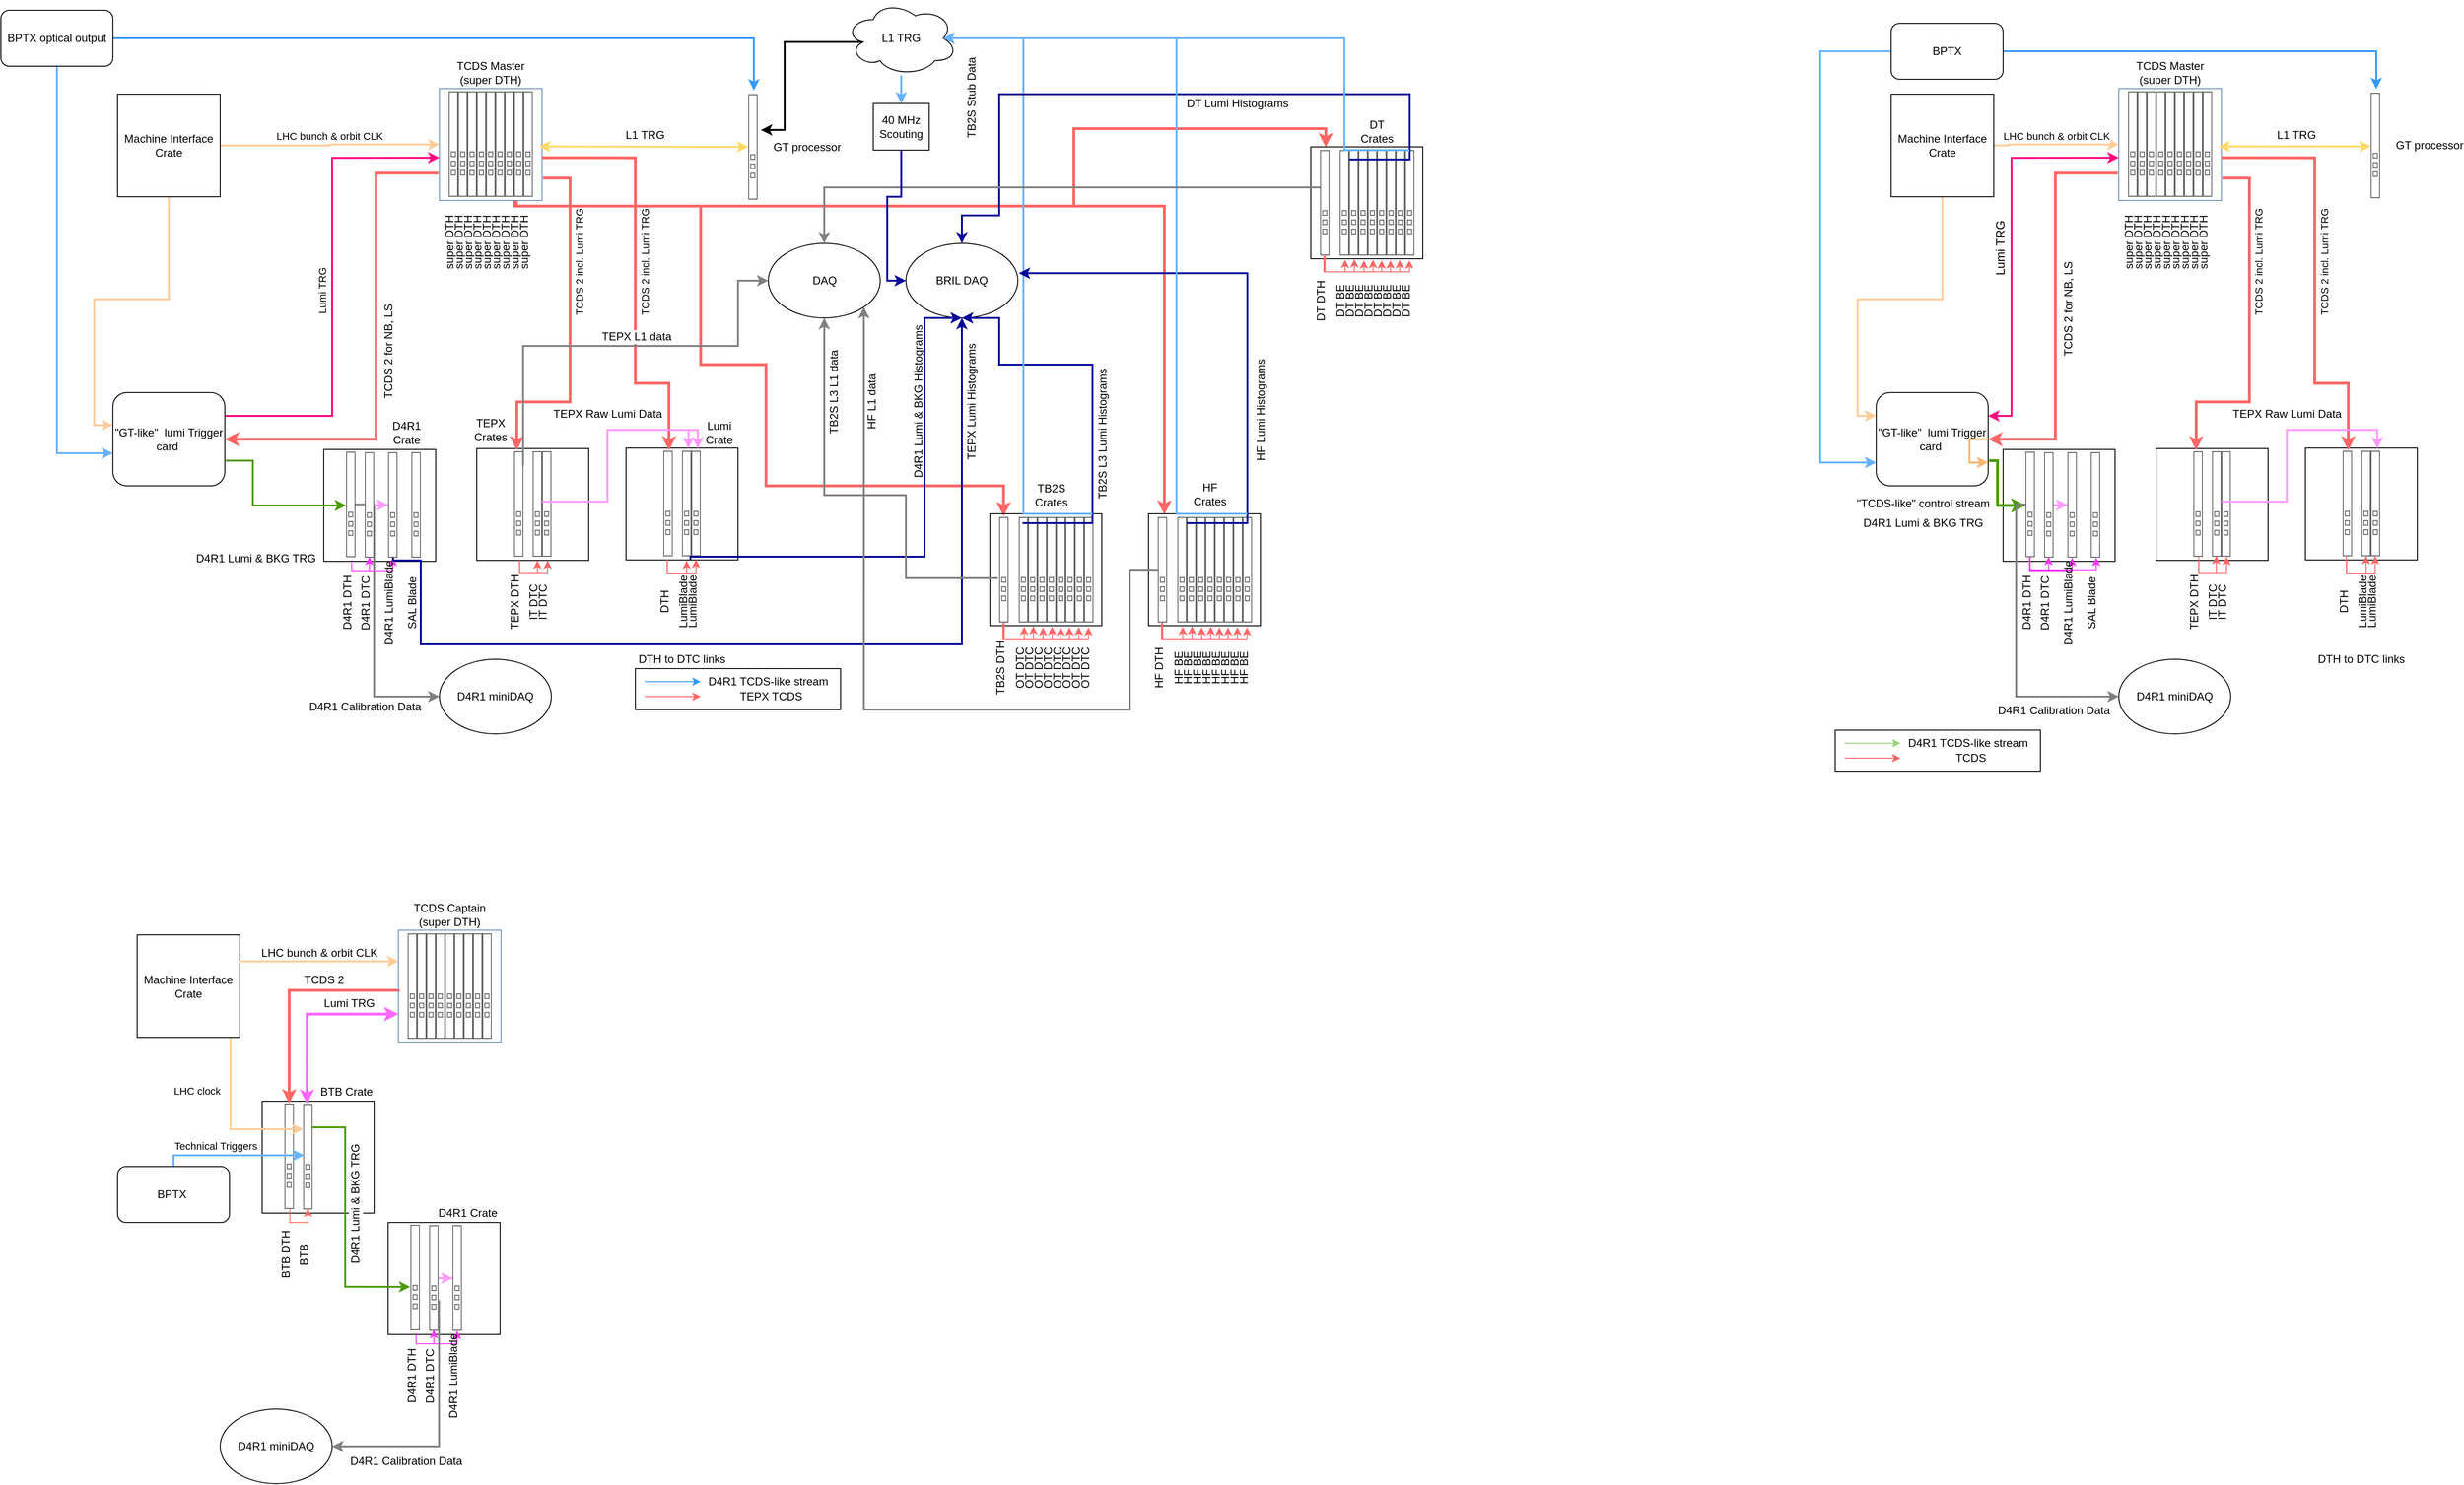 <mxfile version="14.3.1" type="github">
  <diagram name="Page-1" id="75ae5057-2f1f-a65a-41a6-c58fb5237df7">
    <mxGraphModel dx="1186" dy="767" grid="1" gridSize="10" guides="1" tooltips="1" connect="1" arrows="1" fold="1" page="1" pageScale="1" pageWidth="1169" pageHeight="827" background="#ffffff" math="0" shadow="0">
      <root>
        <mxCell id="0" />
        <mxCell id="1" parent="0" />
        <mxCell id="VDPa8rt16qKgHQVNXyiY-29" style="edgeStyle=orthogonalEdgeStyle;rounded=0;orthogonalLoop=1;jettySize=auto;html=1;strokeColor=#FF6666;strokeWidth=3;exitX=0.75;exitY=1;exitDx=0;exitDy=0;entryX=0.467;entryY=-0.007;entryDx=0;entryDy=0;entryPerimeter=0;" parent="1" source="9xZ__yJcOjTzKGVj3mQi-7" target="VDPa8rt16qKgHQVNXyiY-7" edge="1">
          <mxGeometry relative="1" as="geometry">
            <Array as="points">
              <mxPoint x="563" y="220" />
              <mxPoint x="760" y="220" />
              <mxPoint x="760" y="390" />
              <mxPoint x="830" y="390" />
              <mxPoint x="830" y="520" />
              <mxPoint x="1085" y="520" />
            </Array>
          </mxGeometry>
        </mxCell>
        <mxCell id="e_Fd-XsdZ4aZpfvhOUSF-18" value="" style="rounded=0;whiteSpace=wrap;html=1;fillColor=none;" parent="1" vertex="1">
          <mxGeometry x="356" y="481" width="120" height="120" as="geometry" />
        </mxCell>
        <mxCell id="e_Fd-XsdZ4aZpfvhOUSF-9" value="" style="group" parent="1" vertex="1" connectable="0">
          <mxGeometry x="680" y="479.5" width="120" height="120" as="geometry" />
        </mxCell>
        <mxCell id="e_Fd-XsdZ4aZpfvhOUSF-13" value="" style="rounded=0;whiteSpace=wrap;html=1;fillColor=none;" parent="e_Fd-XsdZ4aZpfvhOUSF-9" vertex="1">
          <mxGeometry width="120" height="120" as="geometry" />
        </mxCell>
        <mxCell id="e_Fd-XsdZ4aZpfvhOUSF-10" value="&lt;br&gt;DTH" style="shape=mxgraph.rack.oracle.netra_cp3260_atca_blade_server;html=1;labelPosition=center;align=center;spacingLeft=15;dashed=0;shadow=0;fillColor=#ffffff;horizontal=0;verticalLabelPosition=top;verticalAlign=bottom;" parent="e_Fd-XsdZ4aZpfvhOUSF-9" vertex="1">
          <mxGeometry x="40" y="3" width="10" height="113" as="geometry" />
        </mxCell>
        <mxCell id="e_Fd-XsdZ4aZpfvhOUSF-43" style="edgeStyle=orthogonalEdgeStyle;rounded=0;orthogonalLoop=1;jettySize=auto;html=1;startArrow=classic;startFill=1;endArrow=none;endFill=0;strokeColor=#FF6666;strokeWidth=1;entryX=0.369;entryY=1.004;entryDx=0;entryDy=0;entryPerimeter=0;" parent="e_Fd-XsdZ4aZpfvhOUSF-9" target="e_Fd-XsdZ4aZpfvhOUSF-13" edge="1">
          <mxGeometry relative="1" as="geometry">
            <mxPoint x="65" y="120.5" as="sourcePoint" />
            <Array as="points">
              <mxPoint x="65" y="134" />
              <mxPoint x="44" y="134" />
            </Array>
          </mxGeometry>
        </mxCell>
        <mxCell id="e_Fd-XsdZ4aZpfvhOUSF-11" value="LumiBlade&lt;br&gt;" style="shape=mxgraph.rack.oracle.netra_cp3260_atca_blade_server;html=1;labelPosition=center;align=center;spacingLeft=15;dashed=0;shadow=0;fillColor=#ffffff;horizontal=0;verticalLabelPosition=top;verticalAlign=bottom;" parent="e_Fd-XsdZ4aZpfvhOUSF-9" vertex="1">
          <mxGeometry x="60" y="3" width="10" height="113" as="geometry" />
        </mxCell>
        <mxCell id="e_Fd-XsdZ4aZpfvhOUSF-44" style="edgeStyle=orthogonalEdgeStyle;rounded=0;orthogonalLoop=1;jettySize=auto;html=1;entryX=0.367;entryY=1.01;entryDx=0;entryDy=0;entryPerimeter=0;startArrow=classic;startFill=1;endArrow=none;endFill=0;strokeColor=#FF6666;strokeWidth=1;" parent="e_Fd-XsdZ4aZpfvhOUSF-9" edge="1">
          <mxGeometry relative="1" as="geometry">
            <mxPoint x="75" y="119.5" as="sourcePoint" />
            <mxPoint x="44" y="119.25" as="targetPoint" />
            <Array as="points">
              <mxPoint x="75" y="134" />
              <mxPoint x="44" y="134" />
            </Array>
          </mxGeometry>
        </mxCell>
        <mxCell id="e_Fd-XsdZ4aZpfvhOUSF-12" value="LumiBlade&lt;br&gt;" style="shape=mxgraph.rack.oracle.netra_cp3260_atca_blade_server;html=1;labelPosition=center;align=center;spacingLeft=15;dashed=0;shadow=0;fillColor=#ffffff;horizontal=0;verticalLabelPosition=top;verticalAlign=bottom;" parent="e_Fd-XsdZ4aZpfvhOUSF-9" vertex="1">
          <mxGeometry x="70" y="3" width="10" height="113" as="geometry" />
        </mxCell>
        <mxCell id="e_Fd-XsdZ4aZpfvhOUSF-7" value="" style="group" parent="1" vertex="1" connectable="0">
          <mxGeometry x="520" y="480" width="120" height="120" as="geometry" />
        </mxCell>
        <mxCell id="e_Fd-XsdZ4aZpfvhOUSF-5" value="" style="rounded=0;whiteSpace=wrap;html=1;fillColor=none;" parent="e_Fd-XsdZ4aZpfvhOUSF-7" vertex="1">
          <mxGeometry width="120" height="120" as="geometry" />
        </mxCell>
        <mxCell id="e_Fd-XsdZ4aZpfvhOUSF-1" value="TEPX DTH" style="shape=mxgraph.rack.oracle.netra_cp3260_atca_blade_server;html=1;labelPosition=center;align=center;spacingLeft=15;dashed=0;shadow=0;fillColor=#ffffff;horizontal=0;verticalLabelPosition=top;verticalAlign=bottom;" parent="e_Fd-XsdZ4aZpfvhOUSF-7" vertex="1">
          <mxGeometry x="40" y="3" width="10" height="113" as="geometry" />
        </mxCell>
        <mxCell id="e_Fd-XsdZ4aZpfvhOUSF-41" style="edgeStyle=orthogonalEdgeStyle;rounded=0;orthogonalLoop=1;jettySize=auto;html=1;entryX=0.381;entryY=1.003;entryDx=0;entryDy=0;entryPerimeter=0;startArrow=classic;startFill=1;endArrow=none;endFill=0;strokeColor=#FF6666;strokeWidth=1;" parent="e_Fd-XsdZ4aZpfvhOUSF-7" target="e_Fd-XsdZ4aZpfvhOUSF-5" edge="1">
          <mxGeometry relative="1" as="geometry">
            <mxPoint x="65" y="120" as="sourcePoint" />
            <Array as="points">
              <mxPoint x="65" y="133" />
              <mxPoint x="46" y="133" />
            </Array>
          </mxGeometry>
        </mxCell>
        <mxCell id="e_Fd-XsdZ4aZpfvhOUSF-2" value="IT DTC" style="shape=mxgraph.rack.oracle.netra_cp3260_atca_blade_server;html=1;labelPosition=center;align=center;spacingLeft=15;dashed=0;shadow=0;fillColor=#ffffff;horizontal=0;verticalLabelPosition=top;verticalAlign=bottom;" parent="e_Fd-XsdZ4aZpfvhOUSF-7" vertex="1">
          <mxGeometry x="60" y="3" width="10" height="113" as="geometry" />
        </mxCell>
        <mxCell id="e_Fd-XsdZ4aZpfvhOUSF-42" style="edgeStyle=orthogonalEdgeStyle;rounded=0;orthogonalLoop=1;jettySize=auto;html=1;entryX=0.383;entryY=1;entryDx=0;entryDy=0;entryPerimeter=0;startArrow=classic;startFill=1;endArrow=none;endFill=0;strokeColor=#FF6666;strokeWidth=1;" parent="e_Fd-XsdZ4aZpfvhOUSF-7" target="e_Fd-XsdZ4aZpfvhOUSF-5" edge="1">
          <mxGeometry relative="1" as="geometry">
            <mxPoint x="76" y="120" as="sourcePoint" />
            <Array as="points">
              <mxPoint x="76" y="133" />
              <mxPoint x="46" y="133" />
            </Array>
          </mxGeometry>
        </mxCell>
        <mxCell id="e_Fd-XsdZ4aZpfvhOUSF-3" value="IT DTC" style="shape=mxgraph.rack.oracle.netra_cp3260_atca_blade_server;html=1;labelPosition=center;align=center;spacingLeft=15;dashed=0;shadow=0;fillColor=#ffffff;horizontal=0;verticalLabelPosition=top;verticalAlign=bottom;" parent="e_Fd-XsdZ4aZpfvhOUSF-7" vertex="1">
          <mxGeometry x="70" y="3" width="10" height="113" as="geometry" />
        </mxCell>
        <mxCell id="e_Fd-XsdZ4aZpfvhOUSF-22" value="LHC bunch &amp;amp; orbit CLK" style="edgeStyle=orthogonalEdgeStyle;rounded=0;orthogonalLoop=1;jettySize=auto;html=1;entryX=0;entryY=0.5;entryDx=0;entryDy=0;entryPerimeter=0;strokeWidth=2;strokeColor=#FFCC99;labelPosition=center;verticalLabelPosition=top;align=center;verticalAlign=bottom;" parent="1" source="9xZ__yJcOjTzKGVj3mQi-6" target="9xZ__yJcOjTzKGVj3mQi-7" edge="1">
          <mxGeometry relative="1" as="geometry">
            <Array as="points">
              <mxPoint x="362" y="155" />
            </Array>
          </mxGeometry>
        </mxCell>
        <mxCell id="e_Fd-XsdZ4aZpfvhOUSF-29" style="edgeStyle=orthogonalEdgeStyle;rounded=0;orthogonalLoop=1;jettySize=auto;html=1;entryX=0;entryY=0.25;entryDx=0;entryDy=0;startArrow=none;startFill=0;endArrow=classic;endFill=1;strokeWidth=2;strokeColor=#FFCC99;" parent="1" source="9xZ__yJcOjTzKGVj3mQi-6" edge="1">
          <mxGeometry relative="1" as="geometry">
            <Array as="points">
              <mxPoint x="190" y="320" />
              <mxPoint x="110" y="320" />
              <mxPoint x="110" y="455" />
            </Array>
            <mxPoint x="130" y="455" as="targetPoint" />
          </mxGeometry>
        </mxCell>
        <mxCell id="9xZ__yJcOjTzKGVj3mQi-6" value="Machine Interface Crate" style="rounded=0;whiteSpace=wrap;html=1;shadow=0;dashed=0;fontFamily=Helvetica;fontSize=12;fontColor=#000000;align=center;strokeColor=#000000;fillColor=#ffffff;" parent="1" vertex="1">
          <mxGeometry x="135" y="100" width="110" height="110" as="geometry" />
        </mxCell>
        <mxCell id="VDPa8rt16qKgHQVNXyiY-59" style="edgeStyle=orthogonalEdgeStyle;rounded=0;orthogonalLoop=1;jettySize=auto;html=1;exitX=0.75;exitY=1;exitDx=0;exitDy=0;entryX=0.142;entryY=0.008;entryDx=0;entryDy=0;entryPerimeter=0;strokeColor=#FF6666;strokeWidth=3;" parent="1" source="9xZ__yJcOjTzKGVj3mQi-7" target="VDPa8rt16qKgHQVNXyiY-41" edge="1">
          <mxGeometry relative="1" as="geometry">
            <Array as="points">
              <mxPoint x="563" y="220" />
              <mxPoint x="1257" y="220" />
            </Array>
          </mxGeometry>
        </mxCell>
        <mxCell id="VDPa8rt16qKgHQVNXyiY-85" style="edgeStyle=orthogonalEdgeStyle;rounded=0;orthogonalLoop=1;jettySize=auto;html=1;entryX=0.133;entryY=0.004;entryDx=0;entryDy=0;entryPerimeter=0;strokeColor=#FF6666;strokeWidth=3;" parent="1" source="9xZ__yJcOjTzKGVj3mQi-7" target="VDPa8rt16qKgHQVNXyiY-66" edge="1">
          <mxGeometry relative="1" as="geometry">
            <Array as="points">
              <mxPoint x="560" y="220" />
              <mxPoint x="1160" y="220" />
              <mxPoint x="1160" y="137" />
              <mxPoint x="1430" y="137" />
            </Array>
          </mxGeometry>
        </mxCell>
        <mxCell id="9xZ__yJcOjTzKGVj3mQi-7" value="TCDS Master (super DTH)" style="rounded=0;whiteSpace=wrap;html=1;shadow=0;dashed=0;fontFamily=Helvetica;fontSize=12;fontColor=#000000;align=center;strokeColor=#6c8ebf;fillColor=none;labelPosition=center;verticalLabelPosition=top;verticalAlign=bottom;" parent="1" vertex="1">
          <mxGeometry x="480" y="94" width="110" height="120" as="geometry" />
        </mxCell>
        <mxCell id="e_Fd-XsdZ4aZpfvhOUSF-24" style="edgeStyle=orthogonalEdgeStyle;rounded=0;orthogonalLoop=1;jettySize=auto;html=1;entryX=0.973;entryY=0.518;entryDx=0;entryDy=0;entryPerimeter=0;startArrow=classic;startFill=1;strokeWidth=2;strokeColor=#FFD966;" parent="1" source="9xZ__yJcOjTzKGVj3mQi-8" target="9xZ__yJcOjTzKGVj3mQi-7" edge="1">
          <mxGeometry relative="1" as="geometry">
            <Array as="points">
              <mxPoint x="760" y="156" />
              <mxPoint x="760" y="156" />
            </Array>
          </mxGeometry>
        </mxCell>
        <mxCell id="oAu8i6F82wXrjzI7C6l--5" value="L1 TRG" style="text;html=1;resizable=0;points=[];align=center;verticalAlign=bottom;labelBackgroundColor=#ffffff;labelPosition=center;verticalLabelPosition=top;" parent="e_Fd-XsdZ4aZpfvhOUSF-24" vertex="1" connectable="0">
          <mxGeometry x="0.03" y="1" relative="1" as="geometry">
            <mxPoint x="4" y="-4.5" as="offset" />
          </mxGeometry>
        </mxCell>
        <mxCell id="9xZ__yJcOjTzKGVj3mQi-8" value="GT processor" style="shape=mxgraph.rack.oracle.netra_cp3260_atca_blade_server;html=1;labelPosition=right;align=left;spacingLeft=15;dashed=0;shadow=0;fillColor=#ffffff;" parent="1" vertex="1">
          <mxGeometry x="811" y="100" width="10" height="113" as="geometry" />
        </mxCell>
        <mxCell id="e_Fd-XsdZ4aZpfvhOUSF-25" value="Lumi TRG&amp;nbsp;" style="edgeStyle=orthogonalEdgeStyle;rounded=0;orthogonalLoop=1;jettySize=auto;html=1;exitX=1;exitY=0.25;exitDx=0;exitDy=0;entryX=0;entryY=0.618;entryDx=0;entryDy=0;entryPerimeter=0;startArrow=none;startFill=0;strokeWidth=2;strokeColor=#FF0080;horizontal=0;labelPosition=center;verticalLabelPosition=top;align=center;verticalAlign=bottom;" parent="1" source="9xZ__yJcOjTzKGVj3mQi-9" target="9xZ__yJcOjTzKGVj3mQi-7" edge="1">
          <mxGeometry x="-0.024" y="5" relative="1" as="geometry">
            <Array as="points">
              <mxPoint x="365" y="445" />
              <mxPoint x="365" y="168" />
            </Array>
            <mxPoint as="offset" />
          </mxGeometry>
        </mxCell>
        <mxCell id="9xZ__yJcOjTzKGVj3mQi-9" value="&quot;GT-like&quot; &amp;nbsp;lumi Trigger card&amp;nbsp;" style="rounded=1;whiteSpace=wrap;html=1;fillColor=none;" parent="1" vertex="1">
          <mxGeometry x="130" y="420" width="120" height="100" as="geometry" />
        </mxCell>
        <mxCell id="e_Fd-XsdZ4aZpfvhOUSF-26" style="edgeStyle=orthogonalEdgeStyle;rounded=0;orthogonalLoop=1;jettySize=auto;html=1;entryX=1.008;entryY=0.73;entryDx=0;entryDy=0;startArrow=classic;startFill=1;endArrow=none;endFill=0;strokeWidth=2;strokeColor=#4D9900;entryPerimeter=0;" parent="1" source="e_Fd-XsdZ4aZpfvhOUSF-15" target="9xZ__yJcOjTzKGVj3mQi-9" edge="1">
          <mxGeometry relative="1" as="geometry">
            <mxPoint x="250" y="470" as="targetPoint" />
            <Array as="points">
              <mxPoint x="280" y="541" />
              <mxPoint x="280" y="493" />
            </Array>
          </mxGeometry>
        </mxCell>
        <mxCell id="oAu8i6F82wXrjzI7C6l--7" value="D4R1 Lumi &amp;amp; BKG TRG" style="text;html=1;resizable=0;points=[];align=center;verticalAlign=middle;labelBackgroundColor=#ffffff;horizontal=1;" parent="e_Fd-XsdZ4aZpfvhOUSF-26" vertex="1" connectable="0">
          <mxGeometry x="0.376" y="1" relative="1" as="geometry">
            <mxPoint x="4" y="78.5" as="offset" />
          </mxGeometry>
        </mxCell>
        <mxCell id="e_Fd-XsdZ4aZpfvhOUSF-28" style="edgeStyle=orthogonalEdgeStyle;rounded=0;orthogonalLoop=1;jettySize=auto;html=1;entryX=-0.009;entryY=0.755;entryDx=0;entryDy=0;entryPerimeter=0;startArrow=classic;startFill=1;endArrow=none;endFill=0;strokeColor=#FF6666;strokeWidth=3;exitX=1;exitY=0.5;exitDx=0;exitDy=0;" parent="1" source="9xZ__yJcOjTzKGVj3mQi-9" target="9xZ__yJcOjTzKGVj3mQi-7" edge="1">
          <mxGeometry relative="1" as="geometry">
            <Array as="points">
              <mxPoint x="412" y="470" />
              <mxPoint x="412" y="185" />
            </Array>
            <mxPoint x="250" y="455" as="sourcePoint" />
          </mxGeometry>
        </mxCell>
        <mxCell id="oAu8i6F82wXrjzI7C6l--13" value="TCDS 2 for NB, LS" style="text;html=1;resizable=0;points=[];align=center;verticalAlign=middle;labelBackgroundColor=#ffffff;horizontal=0;" parent="e_Fd-XsdZ4aZpfvhOUSF-28" vertex="1" connectable="0">
          <mxGeometry x="-0.017" y="1" relative="1" as="geometry">
            <mxPoint x="14.5" y="-2.5" as="offset" />
          </mxGeometry>
        </mxCell>
        <mxCell id="oAu8i6F82wXrjzI7C6l--4" style="edgeStyle=orthogonalEdgeStyle;rounded=0;orthogonalLoop=1;jettySize=auto;html=1;entryX=0;entryY=0.5;entryDx=0;entryDy=0;strokeColor=#808080;strokeWidth=2;" parent="1" source="e_Fd-XsdZ4aZpfvhOUSF-15" target="oAu8i6F82wXrjzI7C6l--3" edge="1">
          <mxGeometry relative="1" as="geometry">
            <Array as="points">
              <mxPoint x="410" y="540" />
              <mxPoint x="410" y="746" />
            </Array>
          </mxGeometry>
        </mxCell>
        <mxCell id="oAu8i6F82wXrjzI7C6l--12" value="D4R1 Calibration Data" style="text;html=1;resizable=0;points=[];align=center;verticalAlign=middle;labelBackgroundColor=#ffffff;" parent="oAu8i6F82wXrjzI7C6l--4" vertex="1" connectable="0">
          <mxGeometry x="0.247" relative="1" as="geometry">
            <mxPoint x="-10" y="52" as="offset" />
          </mxGeometry>
        </mxCell>
        <mxCell id="e_Fd-XsdZ4aZpfvhOUSF-15" value="D4R1 DTH" style="shape=mxgraph.rack.oracle.netra_cp3260_atca_blade_server;html=1;labelPosition=center;align=center;spacingLeft=15;dashed=0;shadow=0;fillColor=#ffffff;horizontal=0;verticalLabelPosition=top;verticalAlign=bottom;" parent="1" vertex="1">
          <mxGeometry x="380" y="483.5" width="10" height="113" as="geometry" />
        </mxCell>
        <mxCell id="e_Fd-XsdZ4aZpfvhOUSF-39" style="edgeStyle=orthogonalEdgeStyle;rounded=0;orthogonalLoop=1;jettySize=auto;html=1;entryX=0.25;entryY=1;entryDx=0;entryDy=0;startArrow=classic;startFill=1;endArrow=none;endFill=0;strokeColor=#FF33FF;strokeWidth=1;exitX=0.5;exitY=0.991;exitDx=0;exitDy=0;exitPerimeter=0;" parent="1" source="e_Fd-XsdZ4aZpfvhOUSF-16" target="e_Fd-XsdZ4aZpfvhOUSF-18" edge="1">
          <mxGeometry relative="1" as="geometry">
            <Array as="points">
              <mxPoint x="405" y="611" />
              <mxPoint x="386" y="611" />
            </Array>
          </mxGeometry>
        </mxCell>
        <mxCell id="e_Fd-XsdZ4aZpfvhOUSF-59" style="edgeStyle=orthogonalEdgeStyle;rounded=0;orthogonalLoop=1;jettySize=auto;html=1;startArrow=none;startFill=0;endArrow=classic;endFill=1;strokeColor=#FF99FF;strokeWidth=2;" parent="1" source="e_Fd-XsdZ4aZpfvhOUSF-16" target="e_Fd-XsdZ4aZpfvhOUSF-17" edge="1">
          <mxGeometry relative="1" as="geometry" />
        </mxCell>
        <mxCell id="e_Fd-XsdZ4aZpfvhOUSF-16" value="D4R1 DTC" style="shape=mxgraph.rack.oracle.netra_cp3260_atca_blade_server;html=1;labelPosition=center;align=center;spacingLeft=15;dashed=0;shadow=0;fillColor=#ffffff;horizontal=0;verticalLabelPosition=top;verticalAlign=bottom;" parent="1" vertex="1">
          <mxGeometry x="400" y="484" width="10" height="113" as="geometry" />
        </mxCell>
        <mxCell id="e_Fd-XsdZ4aZpfvhOUSF-40" style="edgeStyle=orthogonalEdgeStyle;rounded=0;orthogonalLoop=1;jettySize=auto;html=1;startArrow=classic;startFill=1;endArrow=none;endFill=0;strokeColor=#FF33FF;strokeWidth=1;" parent="1" edge="1">
          <mxGeometry relative="1" as="geometry">
            <mxPoint x="396" y="611" as="targetPoint" />
            <Array as="points">
              <mxPoint x="430" y="611" />
            </Array>
            <mxPoint x="430" y="597" as="sourcePoint" />
          </mxGeometry>
        </mxCell>
        <mxCell id="oAu8i6F82wXrjzI7C6l--2" style="edgeStyle=orthogonalEdgeStyle;rounded=0;orthogonalLoop=1;jettySize=auto;html=1;entryX=0.5;entryY=1;entryDx=0;entryDy=0;strokeColor=#000099;strokeWidth=2;exitX=0.533;exitY=1;exitDx=0;exitDy=0;exitPerimeter=0;" parent="1" source="e_Fd-XsdZ4aZpfvhOUSF-17" target="e_Fd-XsdZ4aZpfvhOUSF-62" edge="1">
          <mxGeometry relative="1" as="geometry">
            <Array as="points">
              <mxPoint x="430" y="600" />
              <mxPoint x="460" y="600" />
              <mxPoint x="460" y="690" />
              <mxPoint x="1040" y="690" />
            </Array>
          </mxGeometry>
        </mxCell>
        <mxCell id="oAu8i6F82wXrjzI7C6l--10" value="D4R1 Lumi &amp;amp; BKG Histograms" style="text;html=1;resizable=0;points=[];align=center;verticalAlign=middle;labelBackgroundColor=#ffffff;rotation=-90;" parent="oAu8i6F82wXrjzI7C6l--2" vertex="1" connectable="0">
          <mxGeometry x="-0.552" y="2" relative="1" as="geometry">
            <mxPoint x="419.5" y="-258" as="offset" />
          </mxGeometry>
        </mxCell>
        <mxCell id="e_Fd-XsdZ4aZpfvhOUSF-17" value="D4R1 LumiBlade" style="shape=mxgraph.rack.oracle.netra_cp3260_atca_blade_server;html=1;labelPosition=center;align=center;spacingLeft=15;dashed=0;shadow=0;fillColor=#ffffff;horizontal=0;verticalLabelPosition=top;verticalAlign=bottom;" parent="1" vertex="1">
          <mxGeometry x="425" y="484" width="10" height="113" as="geometry" />
        </mxCell>
        <mxCell id="e_Fd-XsdZ4aZpfvhOUSF-36" value="TCDS 2 incl. Lumi TRG" style="edgeStyle=orthogonalEdgeStyle;rounded=0;orthogonalLoop=1;jettySize=auto;html=1;startArrow=classic;startFill=1;endArrow=none;endFill=0;strokeColor=#FF6666;strokeWidth=3;exitX=0.358;exitY=0.017;exitDx=0;exitDy=0;exitPerimeter=0;horizontal=0;" parent="1" source="e_Fd-XsdZ4aZpfvhOUSF-5" edge="1">
          <mxGeometry x="0.37" y="-10" relative="1" as="geometry">
            <mxPoint x="748" y="478" as="sourcePoint" />
            <mxPoint x="591" y="190" as="targetPoint" />
            <Array as="points">
              <mxPoint x="563" y="430" />
              <mxPoint x="620" y="430" />
              <mxPoint x="620" y="190" />
            </Array>
            <mxPoint as="offset" />
          </mxGeometry>
        </mxCell>
        <mxCell id="e_Fd-XsdZ4aZpfvhOUSF-37" style="edgeStyle=orthogonalEdgeStyle;rounded=0;orthogonalLoop=1;jettySize=auto;html=1;entryX=1;entryY=0.618;entryDx=0;entryDy=0;entryPerimeter=0;startArrow=classic;startFill=1;endArrow=none;endFill=0;strokeColor=#FF6666;strokeWidth=3;exitX=0.6;exitY=-0.004;exitDx=0;exitDy=0;exitPerimeter=0;" parent="1" source="e_Fd-XsdZ4aZpfvhOUSF-10" target="9xZ__yJcOjTzKGVj3mQi-7" edge="1">
          <mxGeometry relative="1" as="geometry">
            <Array as="points">
              <mxPoint x="726" y="410" />
              <mxPoint x="690" y="410" />
              <mxPoint x="690" y="168" />
            </Array>
          </mxGeometry>
        </mxCell>
        <mxCell id="VDPa8rt16qKgHQVNXyiY-38" value="&lt;font style=&quot;font-size: 11px&quot;&gt;TCDS 2 incl. Lumi TRG&lt;/font&gt;" style="text;html=1;resizable=0;points=[];align=center;verticalAlign=middle;labelBackgroundColor=#ffffff;rotation=270;" parent="e_Fd-XsdZ4aZpfvhOUSF-37" vertex="1" connectable="0">
          <mxGeometry x="0.04" y="2" relative="1" as="geometry">
            <mxPoint x="12" y="-4" as="offset" />
          </mxGeometry>
        </mxCell>
        <mxCell id="e_Fd-XsdZ4aZpfvhOUSF-45" value="super DTH" style="shape=mxgraph.rack.oracle.netra_cp3260_atca_blade_server;html=1;labelPosition=center;align=center;spacingLeft=15;dashed=0;shadow=0;fillColor=#ffffff;verticalLabelPosition=top;verticalAlign=bottom;horizontal=0;" parent="1" vertex="1">
          <mxGeometry x="490" y="97" width="10" height="113" as="geometry" />
        </mxCell>
        <mxCell id="e_Fd-XsdZ4aZpfvhOUSF-46" value="super DTH" style="shape=mxgraph.rack.oracle.netra_cp3260_atca_blade_server;html=1;labelPosition=center;align=center;spacingLeft=15;dashed=0;shadow=0;fillColor=#ffffff;verticalLabelPosition=top;verticalAlign=bottom;horizontal=0;" parent="1" vertex="1">
          <mxGeometry x="500" y="97" width="10" height="113" as="geometry" />
        </mxCell>
        <mxCell id="e_Fd-XsdZ4aZpfvhOUSF-47" value="super DTH" style="shape=mxgraph.rack.oracle.netra_cp3260_atca_blade_server;html=1;labelPosition=center;align=center;spacingLeft=15;dashed=0;shadow=0;fillColor=#ffffff;verticalLabelPosition=top;verticalAlign=bottom;horizontal=0;" parent="1" vertex="1">
          <mxGeometry x="510" y="97" width="10" height="113" as="geometry" />
        </mxCell>
        <mxCell id="e_Fd-XsdZ4aZpfvhOUSF-48" value="super DTH" style="shape=mxgraph.rack.oracle.netra_cp3260_atca_blade_server;html=1;labelPosition=center;align=center;spacingLeft=15;dashed=0;shadow=0;fillColor=#ffffff;verticalLabelPosition=top;verticalAlign=bottom;horizontal=0;" parent="1" vertex="1">
          <mxGeometry x="520" y="97" width="10" height="113" as="geometry" />
        </mxCell>
        <mxCell id="e_Fd-XsdZ4aZpfvhOUSF-49" value="super DTH" style="shape=mxgraph.rack.oracle.netra_cp3260_atca_blade_server;html=1;labelPosition=center;align=center;spacingLeft=15;dashed=0;shadow=0;fillColor=#ffffff;verticalLabelPosition=top;verticalAlign=bottom;horizontal=0;" parent="1" vertex="1">
          <mxGeometry x="530" y="97" width="10" height="113" as="geometry" />
        </mxCell>
        <mxCell id="e_Fd-XsdZ4aZpfvhOUSF-50" value="super DTH" style="shape=mxgraph.rack.oracle.netra_cp3260_atca_blade_server;html=1;labelPosition=center;align=center;spacingLeft=15;dashed=0;shadow=0;fillColor=#ffffff;verticalLabelPosition=top;verticalAlign=bottom;horizontal=0;" parent="1" vertex="1">
          <mxGeometry x="540" y="97" width="10" height="113" as="geometry" />
        </mxCell>
        <mxCell id="e_Fd-XsdZ4aZpfvhOUSF-51" value="super DTH" style="shape=mxgraph.rack.oracle.netra_cp3260_atca_blade_server;html=1;labelPosition=center;align=center;spacingLeft=15;dashed=0;shadow=0;fillColor=#ffffff;verticalLabelPosition=top;verticalAlign=bottom;horizontal=0;" parent="1" vertex="1">
          <mxGeometry x="550" y="97" width="10" height="113" as="geometry" />
        </mxCell>
        <mxCell id="e_Fd-XsdZ4aZpfvhOUSF-52" value="super DTH" style="shape=mxgraph.rack.oracle.netra_cp3260_atca_blade_server;html=1;labelPosition=center;align=center;spacingLeft=15;dashed=0;shadow=0;fillColor=#ffffff;verticalLabelPosition=top;verticalAlign=bottom;horizontal=0;" parent="1" vertex="1">
          <mxGeometry x="560" y="97" width="10" height="113" as="geometry" />
        </mxCell>
        <mxCell id="e_Fd-XsdZ4aZpfvhOUSF-53" value="super DTH" style="shape=mxgraph.rack.oracle.netra_cp3260_atca_blade_server;html=1;labelPosition=center;align=center;spacingLeft=15;dashed=0;shadow=0;fillColor=#ffffff;verticalLabelPosition=top;verticalAlign=bottom;horizontal=0;" parent="1" vertex="1">
          <mxGeometry x="570" y="97" width="10" height="113" as="geometry" />
        </mxCell>
        <mxCell id="e_Fd-XsdZ4aZpfvhOUSF-55" style="edgeStyle=orthogonalEdgeStyle;rounded=0;orthogonalLoop=1;jettySize=auto;html=1;exitX=0.5;exitY=1;exitDx=0;exitDy=0;entryX=0;entryY=0.75;entryDx=0;entryDy=0;startArrow=none;startFill=0;endArrow=classic;endFill=1;strokeColor=#66B2FF;strokeWidth=2;" parent="1" source="e_Fd-XsdZ4aZpfvhOUSF-54" edge="1">
          <mxGeometry relative="1" as="geometry">
            <Array as="points">
              <mxPoint x="70" y="485" />
            </Array>
            <mxPoint x="130" y="485" as="targetPoint" />
          </mxGeometry>
        </mxCell>
        <mxCell id="VDPa8rt16qKgHQVNXyiY-3" style="edgeStyle=orthogonalEdgeStyle;rounded=0;orthogonalLoop=1;jettySize=auto;html=1;entryX=0.6;entryY=-0.035;entryDx=0;entryDy=0;entryPerimeter=0;strokeWidth=2;strokeColor=#3399FF;" parent="1" source="e_Fd-XsdZ4aZpfvhOUSF-54" target="9xZ__yJcOjTzKGVj3mQi-8" edge="1">
          <mxGeometry relative="1" as="geometry" />
        </mxCell>
        <mxCell id="e_Fd-XsdZ4aZpfvhOUSF-54" value="BPTX optical output" style="rounded=1;whiteSpace=wrap;html=1;fillColor=none;" parent="1" vertex="1">
          <mxGeometry x="10" y="10" width="120" height="60" as="geometry" />
        </mxCell>
        <mxCell id="e_Fd-XsdZ4aZpfvhOUSF-57" style="edgeStyle=orthogonalEdgeStyle;rounded=0;orthogonalLoop=1;jettySize=auto;html=1;startArrow=none;startFill=0;endArrow=classic;endFill=1;strokeColor=#FF99FF;strokeWidth=2;entryX=0.558;entryY=0.004;entryDx=0;entryDy=0;entryPerimeter=0;" parent="1" source="e_Fd-XsdZ4aZpfvhOUSF-3" target="e_Fd-XsdZ4aZpfvhOUSF-13" edge="1">
          <mxGeometry relative="1" as="geometry">
            <Array as="points">
              <mxPoint x="660" y="537" />
              <mxPoint x="660" y="460" />
              <mxPoint x="747" y="460" />
            </Array>
          </mxGeometry>
        </mxCell>
        <mxCell id="e_Fd-XsdZ4aZpfvhOUSF-58" style="edgeStyle=orthogonalEdgeStyle;rounded=0;orthogonalLoop=1;jettySize=auto;html=1;entryX=0.642;entryY=0.004;entryDx=0;entryDy=0;entryPerimeter=0;startArrow=none;startFill=0;endArrow=classic;endFill=1;strokeColor=#FF99FF;strokeWidth=2;" parent="1" source="e_Fd-XsdZ4aZpfvhOUSF-2" target="e_Fd-XsdZ4aZpfvhOUSF-13" edge="1">
          <mxGeometry relative="1" as="geometry">
            <Array as="points">
              <mxPoint x="660" y="537" />
              <mxPoint x="660" y="460" />
              <mxPoint x="757" y="460" />
            </Array>
          </mxGeometry>
        </mxCell>
        <mxCell id="oAu8i6F82wXrjzI7C6l--11" value="TEPX Raw Lumi Data" style="text;html=1;resizable=0;points=[];align=center;verticalAlign=middle;labelBackgroundColor=#ffffff;direction=west;" parent="e_Fd-XsdZ4aZpfvhOUSF-58" vertex="1" connectable="0">
          <mxGeometry x="0.191" y="1" relative="1" as="geometry">
            <mxPoint x="-10" y="-16" as="offset" />
          </mxGeometry>
        </mxCell>
        <mxCell id="e_Fd-XsdZ4aZpfvhOUSF-60" value="DAQ" style="ellipse;whiteSpace=wrap;html=1;fillColor=none;" parent="1" vertex="1">
          <mxGeometry x="832.5" y="260" width="120" height="80" as="geometry" />
        </mxCell>
        <mxCell id="e_Fd-XsdZ4aZpfvhOUSF-61" style="edgeStyle=orthogonalEdgeStyle;rounded=0;orthogonalLoop=1;jettySize=auto;html=1;entryX=0;entryY=0.5;entryDx=0;entryDy=0;startArrow=none;startFill=0;endArrow=classic;endFill=1;strokeColor=#808080;strokeWidth=2;exitX=0.967;exitY=0.138;exitDx=0;exitDy=0;exitPerimeter=0;" parent="1" source="e_Fd-XsdZ4aZpfvhOUSF-1" target="e_Fd-XsdZ4aZpfvhOUSF-60" edge="1">
          <mxGeometry relative="1" as="geometry">
            <Array as="points">
              <mxPoint x="570" y="370" />
              <mxPoint x="800" y="370" />
              <mxPoint x="800" y="300" />
            </Array>
          </mxGeometry>
        </mxCell>
        <mxCell id="oAu8i6F82wXrjzI7C6l--8" value="TEPX L1 data" style="text;html=1;resizable=0;points=[];align=center;verticalAlign=middle;labelBackgroundColor=#ffffff;" parent="e_Fd-XsdZ4aZpfvhOUSF-61" vertex="1" connectable="0">
          <mxGeometry x="0.08" relative="1" as="geometry">
            <mxPoint x="1" y="-10" as="offset" />
          </mxGeometry>
        </mxCell>
        <mxCell id="e_Fd-XsdZ4aZpfvhOUSF-62" value="BRIL DAQ" style="ellipse;whiteSpace=wrap;html=1;fillColor=none;" parent="1" vertex="1">
          <mxGeometry x="980" y="260" width="120" height="80" as="geometry" />
        </mxCell>
        <mxCell id="oAu8i6F82wXrjzI7C6l--1" style="edgeStyle=orthogonalEdgeStyle;rounded=0;orthogonalLoop=1;jettySize=auto;html=1;entryX=0.5;entryY=1;entryDx=0;entryDy=0;exitX=-0.1;exitY=1.031;exitDx=0;exitDy=0;exitPerimeter=0;strokeColor=#000099;strokeWidth=2;" parent="1" source="e_Fd-XsdZ4aZpfvhOUSF-12" target="e_Fd-XsdZ4aZpfvhOUSF-62" edge="1">
          <mxGeometry relative="1" as="geometry">
            <Array as="points">
              <mxPoint x="749" y="596" />
              <mxPoint x="1000" y="596" />
              <mxPoint x="1000" y="340" />
            </Array>
          </mxGeometry>
        </mxCell>
        <mxCell id="oAu8i6F82wXrjzI7C6l--9" value="TEPX Lumi Histograms" style="text;html=1;resizable=0;points=[];align=center;verticalAlign=middle;labelBackgroundColor=#ffffff;horizontal=0;rotation=0;" parent="oAu8i6F82wXrjzI7C6l--1" vertex="1" connectable="0">
          <mxGeometry x="0.155" y="-2" relative="1" as="geometry">
            <mxPoint x="48" y="-102.5" as="offset" />
          </mxGeometry>
        </mxCell>
        <mxCell id="oAu8i6F82wXrjzI7C6l--3" value="D4R1 miniDAQ" style="ellipse;whiteSpace=wrap;html=1;fillColor=none;" parent="1" vertex="1">
          <mxGeometry x="480" y="706" width="120" height="80" as="geometry" />
        </mxCell>
        <mxCell id="oAu8i6F82wXrjzI7C6l--20" value="" style="group" parent="1" vertex="1" connectable="0">
          <mxGeometry x="700" y="720" width="210" height="56" as="geometry" />
        </mxCell>
        <mxCell id="oAu8i6F82wXrjzI7C6l--19" value="" style="rounded=0;whiteSpace=wrap;html=1;" parent="oAu8i6F82wXrjzI7C6l--20" vertex="1">
          <mxGeometry x="-10" y="-4" width="220" height="44" as="geometry" />
        </mxCell>
        <mxCell id="oAu8i6F82wXrjzI7C6l--15" value="" style="endArrow=classic;html=1;strokeColor=#3399FF;strokeWidth=1;endFill=1;" parent="oAu8i6F82wXrjzI7C6l--20" edge="1">
          <mxGeometry width="50" height="50" relative="1" as="geometry">
            <mxPoint y="10" as="sourcePoint" />
            <mxPoint x="60" y="10" as="targetPoint" />
          </mxGeometry>
        </mxCell>
        <mxCell id="oAu8i6F82wXrjzI7C6l--16" value="" style="endArrow=classic;html=1;strokeColor=#FF6666;strokeWidth=1;endFill=1;" parent="oAu8i6F82wXrjzI7C6l--20" edge="1">
          <mxGeometry width="50" height="50" relative="1" as="geometry">
            <mxPoint y="26" as="sourcePoint" />
            <mxPoint x="60" y="26" as="targetPoint" />
          </mxGeometry>
        </mxCell>
        <mxCell id="oAu8i6F82wXrjzI7C6l--17" value="D4R1 TCDS-like stream" style="text;html=1;strokeColor=none;fillColor=none;align=center;verticalAlign=middle;whiteSpace=wrap;rounded=0;" parent="oAu8i6F82wXrjzI7C6l--20" vertex="1">
          <mxGeometry x="65" width="135" height="20" as="geometry" />
        </mxCell>
        <mxCell id="oAu8i6F82wXrjzI7C6l--18" value="TEPX TCDS" style="text;html=1;strokeColor=none;fillColor=none;align=center;verticalAlign=middle;whiteSpace=wrap;rounded=0;" parent="oAu8i6F82wXrjzI7C6l--20" vertex="1">
          <mxGeometry x="68" y="16" width="135" height="20" as="geometry" />
        </mxCell>
        <mxCell id="oAu8i6F82wXrjzI7C6l--21" value="DTH to DTC links" style="text;html=1;strokeColor=none;fillColor=none;align=center;verticalAlign=middle;whiteSpace=wrap;rounded=0;" parent="1" vertex="1">
          <mxGeometry x="690" y="696" width="100" height="20" as="geometry" />
        </mxCell>
        <mxCell id="oAu8i6F82wXrjzI7C6l--23" style="edgeStyle=orthogonalEdgeStyle;rounded=0;orthogonalLoop=1;jettySize=auto;html=1;exitX=0.16;exitY=0.55;exitDx=0;exitDy=0;exitPerimeter=0;entryX=1.357;entryY=0.34;entryDx=0;entryDy=0;entryPerimeter=0;endArrow=classic;endFill=1;strokeColor=#000000;strokeWidth=2;" parent="1" source="oAu8i6F82wXrjzI7C6l--22" target="9xZ__yJcOjTzKGVj3mQi-8" edge="1">
          <mxGeometry relative="1" as="geometry">
            <Array as="points">
              <mxPoint x="850" y="44" />
              <mxPoint x="850" y="138" />
            </Array>
          </mxGeometry>
        </mxCell>
        <mxCell id="VDPa8rt16qKgHQVNXyiY-93" style="edgeStyle=orthogonalEdgeStyle;rounded=0;orthogonalLoop=1;jettySize=auto;html=1;entryX=0.5;entryY=0;entryDx=0;entryDy=0;strokeColor=#66B2FF;strokeWidth=2;" parent="1" source="oAu8i6F82wXrjzI7C6l--22" target="VDPa8rt16qKgHQVNXyiY-92" edge="1">
          <mxGeometry relative="1" as="geometry" />
        </mxCell>
        <mxCell id="oAu8i6F82wXrjzI7C6l--22" value="L1 TRG" style="ellipse;shape=cloud;whiteSpace=wrap;html=1;" parent="1" vertex="1">
          <mxGeometry x="915" width="120" height="80" as="geometry" />
        </mxCell>
        <mxCell id="oAu8i6F82wXrjzI7C6l--24" value="D4R1 Crate" style="text;html=1;strokeColor=none;fillColor=none;align=center;verticalAlign=middle;whiteSpace=wrap;rounded=0;" parent="1" vertex="1">
          <mxGeometry x="425" y="453" width="40" height="20" as="geometry" />
        </mxCell>
        <mxCell id="oAu8i6F82wXrjzI7C6l--25" value="TEPX Crates" style="text;html=1;strokeColor=none;fillColor=none;align=center;verticalAlign=middle;whiteSpace=wrap;rounded=0;" parent="1" vertex="1">
          <mxGeometry x="515" y="450" width="40" height="20" as="geometry" />
        </mxCell>
        <mxCell id="oAu8i6F82wXrjzI7C6l--26" value="Lumi Crate" style="text;html=1;strokeColor=none;fillColor=none;align=center;verticalAlign=middle;whiteSpace=wrap;rounded=0;" parent="1" vertex="1">
          <mxGeometry x="760" y="453" width="40" height="20" as="geometry" />
        </mxCell>
        <mxCell id="VDPa8rt16qKgHQVNXyiY-28" value="" style="group" parent="1" vertex="1" connectable="0">
          <mxGeometry x="1070" y="550" width="120" height="134" as="geometry" />
        </mxCell>
        <mxCell id="VDPa8rt16qKgHQVNXyiY-6" value="" style="rounded=0;whiteSpace=wrap;html=1;fillColor=none;" parent="VDPa8rt16qKgHQVNXyiY-28" vertex="1">
          <mxGeometry width="120.0" height="120.0" as="geometry" />
        </mxCell>
        <mxCell id="VDPa8rt16qKgHQVNXyiY-21" style="edgeStyle=orthogonalEdgeStyle;rounded=0;orthogonalLoop=1;jettySize=auto;html=1;strokeColor=#FF6666;strokeWidth=1;exitX=0.533;exitY=1.004;exitDx=0;exitDy=0;exitPerimeter=0;entryX=0.389;entryY=1.003;entryDx=0;entryDy=0;entryPerimeter=0;" parent="VDPa8rt16qKgHQVNXyiY-28" source="VDPa8rt16qKgHQVNXyiY-7" target="VDPa8rt16qKgHQVNXyiY-6" edge="1">
          <mxGeometry relative="1" as="geometry">
            <mxPoint x="46.0" y="124.0" as="targetPoint" />
            <Array as="points">
              <mxPoint x="15.0" y="134" />
              <mxPoint x="47.0" y="134" />
            </Array>
          </mxGeometry>
        </mxCell>
        <mxCell id="VDPa8rt16qKgHQVNXyiY-22" style="edgeStyle=orthogonalEdgeStyle;rounded=0;orthogonalLoop=1;jettySize=auto;html=1;entryX=0.475;entryY=1.014;entryDx=0;entryDy=0;entryPerimeter=0;strokeColor=#FF6666;strokeWidth=1;exitX=0.4;exitY=1.007;exitDx=0;exitDy=0;exitPerimeter=0;" parent="VDPa8rt16qKgHQVNXyiY-28" source="VDPa8rt16qKgHQVNXyiY-7" target="VDPa8rt16qKgHQVNXyiY-6" edge="1">
          <mxGeometry relative="1" as="geometry">
            <Array as="points">
              <mxPoint x="14.0" y="134" />
              <mxPoint x="57.0" y="134" />
            </Array>
          </mxGeometry>
        </mxCell>
        <mxCell id="VDPa8rt16qKgHQVNXyiY-23" style="edgeStyle=orthogonalEdgeStyle;rounded=0;orthogonalLoop=1;jettySize=auto;html=1;entryX=0.556;entryY=1.008;entryDx=0;entryDy=0;entryPerimeter=0;strokeColor=#FF6666;strokeWidth=1;" parent="VDPa8rt16qKgHQVNXyiY-28" source="VDPa8rt16qKgHQVNXyiY-7" target="VDPa8rt16qKgHQVNXyiY-6" edge="1">
          <mxGeometry relative="1" as="geometry">
            <Array as="points">
              <mxPoint x="15.0" y="134" />
              <mxPoint x="67.0" y="134" />
            </Array>
          </mxGeometry>
        </mxCell>
        <mxCell id="VDPa8rt16qKgHQVNXyiY-24" style="edgeStyle=orthogonalEdgeStyle;rounded=0;orthogonalLoop=1;jettySize=auto;html=1;entryX=0.633;entryY=1.014;entryDx=0;entryDy=0;entryPerimeter=0;strokeColor=#FF6666;strokeWidth=1;" parent="VDPa8rt16qKgHQVNXyiY-28" source="VDPa8rt16qKgHQVNXyiY-7" target="VDPa8rt16qKgHQVNXyiY-6" edge="1">
          <mxGeometry relative="1" as="geometry">
            <Array as="points">
              <mxPoint x="15.0" y="134" />
              <mxPoint x="76.0" y="134" />
            </Array>
          </mxGeometry>
        </mxCell>
        <mxCell id="VDPa8rt16qKgHQVNXyiY-25" style="edgeStyle=orthogonalEdgeStyle;rounded=0;orthogonalLoop=1;jettySize=auto;html=1;entryX=0.711;entryY=1.014;entryDx=0;entryDy=0;entryPerimeter=0;strokeColor=#FF6666;strokeWidth=1;" parent="VDPa8rt16qKgHQVNXyiY-28" source="VDPa8rt16qKgHQVNXyiY-7" target="VDPa8rt16qKgHQVNXyiY-6" edge="1">
          <mxGeometry relative="1" as="geometry">
            <Array as="points">
              <mxPoint x="15.0" y="134" />
              <mxPoint x="85.0" y="134" />
            </Array>
          </mxGeometry>
        </mxCell>
        <mxCell id="VDPa8rt16qKgHQVNXyiY-26" style="edgeStyle=orthogonalEdgeStyle;rounded=0;orthogonalLoop=1;jettySize=auto;html=1;entryX=0.794;entryY=1.011;entryDx=0;entryDy=0;entryPerimeter=0;strokeColor=#FF6666;strokeWidth=1;" parent="VDPa8rt16qKgHQVNXyiY-28" source="VDPa8rt16qKgHQVNXyiY-7" target="VDPa8rt16qKgHQVNXyiY-6" edge="1">
          <mxGeometry relative="1" as="geometry">
            <Array as="points">
              <mxPoint x="15.0" y="134" />
              <mxPoint x="95.0" y="134" />
            </Array>
          </mxGeometry>
        </mxCell>
        <mxCell id="VDPa8rt16qKgHQVNXyiY-27" style="edgeStyle=orthogonalEdgeStyle;rounded=0;orthogonalLoop=1;jettySize=auto;html=1;entryX=0.881;entryY=1.014;entryDx=0;entryDy=0;entryPerimeter=0;strokeColor=#FF6666;strokeWidth=1;" parent="VDPa8rt16qKgHQVNXyiY-28" source="VDPa8rt16qKgHQVNXyiY-7" target="VDPa8rt16qKgHQVNXyiY-6" edge="1">
          <mxGeometry relative="1" as="geometry">
            <Array as="points">
              <mxPoint x="15.0" y="134" />
              <mxPoint x="106.0" y="134" />
            </Array>
          </mxGeometry>
        </mxCell>
        <mxCell id="VDPa8rt16qKgHQVNXyiY-7" value="TB2S DTH" style="shape=mxgraph.rack.oracle.netra_cp3260_atca_blade_server;html=1;labelPosition=center;align=center;spacingLeft=15;dashed=0;shadow=0;fillColor=#ffffff;horizontal=0;verticalLabelPosition=top;verticalAlign=bottom;" parent="VDPa8rt16qKgHQVNXyiY-28" vertex="1">
          <mxGeometry x="10.0" y="3.5" width="10.0" height="113.0" as="geometry" />
        </mxCell>
        <mxCell id="VDPa8rt16qKgHQVNXyiY-8" style="edgeStyle=orthogonalEdgeStyle;rounded=0;orthogonalLoop=1;jettySize=auto;html=1;startArrow=classic;startFill=1;endArrow=none;endFill=0;strokeColor=#FF6666;strokeWidth=1;entryX=0.5;entryY=1.001;entryDx=0;entryDy=0;entryPerimeter=0;exitX=0.306;exitY=1.008;exitDx=0;exitDy=0;exitPerimeter=0;" parent="VDPa8rt16qKgHQVNXyiY-28" source="VDPa8rt16qKgHQVNXyiY-6" target="VDPa8rt16qKgHQVNXyiY-7" edge="1">
          <mxGeometry relative="1" as="geometry">
            <mxPoint x="65.0" y="121.0" as="sourcePoint" />
            <Array as="points">
              <mxPoint x="37.0" y="134" />
              <mxPoint x="15.0" y="134" />
            </Array>
            <mxPoint x="11.0" y="120.0" as="targetPoint" />
          </mxGeometry>
        </mxCell>
        <mxCell id="VDPa8rt16qKgHQVNXyiY-9" value="OT DTC" style="shape=mxgraph.rack.oracle.netra_cp3260_atca_blade_server;html=1;labelPosition=center;align=center;spacingLeft=15;dashed=0;shadow=0;fillColor=#ffffff;horizontal=0;verticalLabelPosition=top;verticalAlign=bottom;" parent="VDPa8rt16qKgHQVNXyiY-28" vertex="1">
          <mxGeometry x="31.0" y="3.5" width="10.0" height="113.0" as="geometry" />
        </mxCell>
        <mxCell id="VDPa8rt16qKgHQVNXyiY-11" value="OT DTC" style="shape=mxgraph.rack.oracle.netra_cp3260_atca_blade_server;html=1;labelPosition=center;align=center;spacingLeft=15;dashed=0;shadow=0;fillColor=#ffffff;horizontal=0;verticalLabelPosition=top;verticalAlign=bottom;" parent="VDPa8rt16qKgHQVNXyiY-28" vertex="1">
          <mxGeometry x="41.0" y="3.5" width="10.0" height="113.0" as="geometry" />
        </mxCell>
        <mxCell id="VDPa8rt16qKgHQVNXyiY-13" value="OT DTC" style="shape=mxgraph.rack.oracle.netra_cp3260_atca_blade_server;html=1;labelPosition=center;align=center;spacingLeft=15;dashed=0;shadow=0;fillColor=#ffffff;horizontal=0;verticalLabelPosition=top;verticalAlign=bottom;" parent="VDPa8rt16qKgHQVNXyiY-28" vertex="1">
          <mxGeometry x="51.0" y="3.5" width="10.0" height="113.0" as="geometry" />
        </mxCell>
        <mxCell id="VDPa8rt16qKgHQVNXyiY-14" value="OT DTC" style="shape=mxgraph.rack.oracle.netra_cp3260_atca_blade_server;html=1;labelPosition=center;align=center;spacingLeft=15;dashed=0;shadow=0;fillColor=#ffffff;horizontal=0;verticalLabelPosition=top;verticalAlign=bottom;" parent="VDPa8rt16qKgHQVNXyiY-28" vertex="1">
          <mxGeometry x="61.0" y="3.5" width="10.0" height="113.0" as="geometry" />
        </mxCell>
        <mxCell id="VDPa8rt16qKgHQVNXyiY-15" value="OT DTC" style="shape=mxgraph.rack.oracle.netra_cp3260_atca_blade_server;html=1;labelPosition=center;align=center;spacingLeft=15;dashed=0;shadow=0;fillColor=#ffffff;horizontal=0;verticalLabelPosition=top;verticalAlign=bottom;" parent="VDPa8rt16qKgHQVNXyiY-28" vertex="1">
          <mxGeometry x="71.0" y="3.5" width="10.0" height="113.0" as="geometry" />
        </mxCell>
        <mxCell id="VDPa8rt16qKgHQVNXyiY-16" value="OT DTC" style="shape=mxgraph.rack.oracle.netra_cp3260_atca_blade_server;html=1;labelPosition=center;align=center;spacingLeft=15;dashed=0;shadow=0;fillColor=#ffffff;horizontal=0;verticalLabelPosition=top;verticalAlign=bottom;" parent="VDPa8rt16qKgHQVNXyiY-28" vertex="1">
          <mxGeometry x="81" y="3.5" width="10.0" height="113.0" as="geometry" />
        </mxCell>
        <mxCell id="VDPa8rt16qKgHQVNXyiY-17" value="OT DTC" style="shape=mxgraph.rack.oracle.netra_cp3260_atca_blade_server;html=1;labelPosition=center;align=center;spacingLeft=15;dashed=0;shadow=0;fillColor=#ffffff;horizontal=0;verticalLabelPosition=top;verticalAlign=bottom;" parent="VDPa8rt16qKgHQVNXyiY-28" vertex="1">
          <mxGeometry x="91.0" y="3.5" width="10.0" height="113.0" as="geometry" />
        </mxCell>
        <mxCell id="VDPa8rt16qKgHQVNXyiY-18" value="OT DTC" style="shape=mxgraph.rack.oracle.netra_cp3260_atca_blade_server;html=1;labelPosition=center;align=center;spacingLeft=15;dashed=0;shadow=0;fillColor=#ffffff;horizontal=0;verticalLabelPosition=top;verticalAlign=bottom;" parent="VDPa8rt16qKgHQVNXyiY-28" vertex="1">
          <mxGeometry x="101.0" y="3.5" width="10.0" height="113.0" as="geometry" />
        </mxCell>
        <mxCell id="VDPa8rt16qKgHQVNXyiY-31" style="edgeStyle=orthogonalEdgeStyle;rounded=0;orthogonalLoop=1;jettySize=auto;html=1;entryX=0.5;entryY=1;entryDx=0;entryDy=0;strokeColor=#000099;strokeWidth=2;" parent="1" target="e_Fd-XsdZ4aZpfvhOUSF-62" edge="1">
          <mxGeometry relative="1" as="geometry">
            <mxPoint x="1105" y="560" as="sourcePoint" />
            <Array as="points">
              <mxPoint x="1105" y="560" />
              <mxPoint x="1180" y="560" />
              <mxPoint x="1180" y="390" />
              <mxPoint x="1080" y="390" />
              <mxPoint x="1080" y="340" />
            </Array>
          </mxGeometry>
        </mxCell>
        <mxCell id="VDPa8rt16qKgHQVNXyiY-32" value="TB2S L3 Lumi Histograms" style="text;html=1;resizable=0;points=[];align=center;verticalAlign=middle;labelBackgroundColor=#ffffff;horizontal=0;rotation=0;" parent="1" vertex="1" connectable="0">
          <mxGeometry x="1156" y="473" as="geometry">
            <mxPoint x="35" y="8.5" as="offset" />
          </mxGeometry>
        </mxCell>
        <mxCell id="VDPa8rt16qKgHQVNXyiY-33" style="edgeStyle=orthogonalEdgeStyle;rounded=0;orthogonalLoop=1;jettySize=auto;html=1;entryX=0.875;entryY=0.5;entryDx=0;entryDy=0;entryPerimeter=0;strokeColor=#66B2FF;strokeWidth=2;" parent="1" target="oAu8i6F82wXrjzI7C6l--22" edge="1">
          <mxGeometry relative="1" as="geometry">
            <mxPoint x="1180" y="550" as="sourcePoint" />
            <Array as="points">
              <mxPoint x="1106" y="550" />
              <mxPoint x="1106" y="40" />
            </Array>
          </mxGeometry>
        </mxCell>
        <mxCell id="VDPa8rt16qKgHQVNXyiY-36" value="TB2S Stub Data" style="text;html=1;resizable=0;points=[];align=center;verticalAlign=middle;labelBackgroundColor=#ffffff;rotation=270;" parent="VDPa8rt16qKgHQVNXyiY-33" vertex="1" connectable="0">
          <mxGeometry x="0.071" y="-2" relative="1" as="geometry">
            <mxPoint x="-58" y="-161" as="offset" />
          </mxGeometry>
        </mxCell>
        <mxCell id="VDPa8rt16qKgHQVNXyiY-34" style="edgeStyle=orthogonalEdgeStyle;rounded=0;orthogonalLoop=1;jettySize=auto;html=1;entryX=0.5;entryY=1;entryDx=0;entryDy=0;strokeColor=#808080;strokeWidth=2;exitX=-0.133;exitY=0.58;exitDx=0;exitDy=0;exitPerimeter=0;" parent="1" source="VDPa8rt16qKgHQVNXyiY-7" target="e_Fd-XsdZ4aZpfvhOUSF-60" edge="1">
          <mxGeometry relative="1" as="geometry">
            <Array as="points">
              <mxPoint x="980" y="619" />
              <mxPoint x="980" y="530" />
              <mxPoint x="893" y="530" />
            </Array>
          </mxGeometry>
        </mxCell>
        <mxCell id="VDPa8rt16qKgHQVNXyiY-35" value="TB2S L3 L1 data" style="text;html=1;resizable=0;points=[];align=center;verticalAlign=middle;labelBackgroundColor=#ffffff;rotation=270;" parent="VDPa8rt16qKgHQVNXyiY-34" vertex="1" connectable="0">
          <mxGeometry x="-0.607" relative="1" as="geometry">
            <mxPoint x="-84.5" y="-199" as="offset" />
          </mxGeometry>
        </mxCell>
        <mxCell id="VDPa8rt16qKgHQVNXyiY-37" value="TB2S Crates" style="text;html=1;strokeColor=none;fillColor=none;align=center;verticalAlign=middle;whiteSpace=wrap;rounded=0;" parent="1" vertex="1">
          <mxGeometry x="1116" y="520" width="40" height="20" as="geometry" />
        </mxCell>
        <mxCell id="VDPa8rt16qKgHQVNXyiY-40" value="" style="group" parent="1" vertex="1" connectable="0">
          <mxGeometry x="1240" y="550" width="120" height="134" as="geometry" />
        </mxCell>
        <mxCell id="VDPa8rt16qKgHQVNXyiY-41" value="" style="rounded=0;whiteSpace=wrap;html=1;fillColor=none;" parent="VDPa8rt16qKgHQVNXyiY-40" vertex="1">
          <mxGeometry width="120.0" height="120.0" as="geometry" />
        </mxCell>
        <mxCell id="VDPa8rt16qKgHQVNXyiY-42" style="edgeStyle=orthogonalEdgeStyle;rounded=0;orthogonalLoop=1;jettySize=auto;html=1;strokeColor=#FF6666;strokeWidth=1;exitX=0.533;exitY=1.004;exitDx=0;exitDy=0;exitPerimeter=0;entryX=0.389;entryY=1.003;entryDx=0;entryDy=0;entryPerimeter=0;" parent="VDPa8rt16qKgHQVNXyiY-40" source="VDPa8rt16qKgHQVNXyiY-49" target="VDPa8rt16qKgHQVNXyiY-41" edge="1">
          <mxGeometry relative="1" as="geometry">
            <mxPoint x="46.0" y="124.0" as="targetPoint" />
            <Array as="points">
              <mxPoint x="15.0" y="134" />
              <mxPoint x="47.0" y="134" />
            </Array>
          </mxGeometry>
        </mxCell>
        <mxCell id="VDPa8rt16qKgHQVNXyiY-43" style="edgeStyle=orthogonalEdgeStyle;rounded=0;orthogonalLoop=1;jettySize=auto;html=1;entryX=0.475;entryY=1.014;entryDx=0;entryDy=0;entryPerimeter=0;strokeColor=#FF6666;strokeWidth=1;exitX=0.4;exitY=1.007;exitDx=0;exitDy=0;exitPerimeter=0;" parent="VDPa8rt16qKgHQVNXyiY-40" source="VDPa8rt16qKgHQVNXyiY-49" target="VDPa8rt16qKgHQVNXyiY-41" edge="1">
          <mxGeometry relative="1" as="geometry">
            <Array as="points">
              <mxPoint x="14.0" y="134" />
              <mxPoint x="57.0" y="134" />
            </Array>
          </mxGeometry>
        </mxCell>
        <mxCell id="VDPa8rt16qKgHQVNXyiY-44" style="edgeStyle=orthogonalEdgeStyle;rounded=0;orthogonalLoop=1;jettySize=auto;html=1;entryX=0.556;entryY=1.008;entryDx=0;entryDy=0;entryPerimeter=0;strokeColor=#FF6666;strokeWidth=1;" parent="VDPa8rt16qKgHQVNXyiY-40" source="VDPa8rt16qKgHQVNXyiY-49" target="VDPa8rt16qKgHQVNXyiY-41" edge="1">
          <mxGeometry relative="1" as="geometry">
            <Array as="points">
              <mxPoint x="15.0" y="134" />
              <mxPoint x="67.0" y="134" />
            </Array>
          </mxGeometry>
        </mxCell>
        <mxCell id="VDPa8rt16qKgHQVNXyiY-45" style="edgeStyle=orthogonalEdgeStyle;rounded=0;orthogonalLoop=1;jettySize=auto;html=1;entryX=0.633;entryY=1.014;entryDx=0;entryDy=0;entryPerimeter=0;strokeColor=#FF6666;strokeWidth=1;" parent="VDPa8rt16qKgHQVNXyiY-40" source="VDPa8rt16qKgHQVNXyiY-49" target="VDPa8rt16qKgHQVNXyiY-41" edge="1">
          <mxGeometry relative="1" as="geometry">
            <Array as="points">
              <mxPoint x="15.0" y="134" />
              <mxPoint x="76.0" y="134" />
            </Array>
          </mxGeometry>
        </mxCell>
        <mxCell id="VDPa8rt16qKgHQVNXyiY-46" style="edgeStyle=orthogonalEdgeStyle;rounded=0;orthogonalLoop=1;jettySize=auto;html=1;entryX=0.711;entryY=1.014;entryDx=0;entryDy=0;entryPerimeter=0;strokeColor=#FF6666;strokeWidth=1;" parent="VDPa8rt16qKgHQVNXyiY-40" source="VDPa8rt16qKgHQVNXyiY-49" target="VDPa8rt16qKgHQVNXyiY-41" edge="1">
          <mxGeometry relative="1" as="geometry">
            <Array as="points">
              <mxPoint x="15.0" y="134" />
              <mxPoint x="85.0" y="134" />
            </Array>
          </mxGeometry>
        </mxCell>
        <mxCell id="VDPa8rt16qKgHQVNXyiY-47" style="edgeStyle=orthogonalEdgeStyle;rounded=0;orthogonalLoop=1;jettySize=auto;html=1;entryX=0.794;entryY=1.011;entryDx=0;entryDy=0;entryPerimeter=0;strokeColor=#FF6666;strokeWidth=1;" parent="VDPa8rt16qKgHQVNXyiY-40" source="VDPa8rt16qKgHQVNXyiY-49" target="VDPa8rt16qKgHQVNXyiY-41" edge="1">
          <mxGeometry relative="1" as="geometry">
            <Array as="points">
              <mxPoint x="15.0" y="134" />
              <mxPoint x="95.0" y="134" />
            </Array>
          </mxGeometry>
        </mxCell>
        <mxCell id="VDPa8rt16qKgHQVNXyiY-48" style="edgeStyle=orthogonalEdgeStyle;rounded=0;orthogonalLoop=1;jettySize=auto;html=1;entryX=0.881;entryY=1.014;entryDx=0;entryDy=0;entryPerimeter=0;strokeColor=#FF6666;strokeWidth=1;" parent="VDPa8rt16qKgHQVNXyiY-40" source="VDPa8rt16qKgHQVNXyiY-49" target="VDPa8rt16qKgHQVNXyiY-41" edge="1">
          <mxGeometry relative="1" as="geometry">
            <Array as="points">
              <mxPoint x="15.0" y="134" />
              <mxPoint x="106.0" y="134" />
            </Array>
          </mxGeometry>
        </mxCell>
        <mxCell id="VDPa8rt16qKgHQVNXyiY-49" value="HF DTH" style="shape=mxgraph.rack.oracle.netra_cp3260_atca_blade_server;html=1;labelPosition=center;align=center;spacingLeft=15;dashed=0;shadow=0;fillColor=#ffffff;horizontal=0;verticalLabelPosition=top;verticalAlign=bottom;" parent="VDPa8rt16qKgHQVNXyiY-40" vertex="1">
          <mxGeometry x="10.0" y="3.5" width="10.0" height="113.0" as="geometry" />
        </mxCell>
        <mxCell id="VDPa8rt16qKgHQVNXyiY-50" style="edgeStyle=orthogonalEdgeStyle;rounded=0;orthogonalLoop=1;jettySize=auto;html=1;startArrow=classic;startFill=1;endArrow=none;endFill=0;strokeColor=#FF6666;strokeWidth=1;entryX=0.5;entryY=1.001;entryDx=0;entryDy=0;entryPerimeter=0;exitX=0.306;exitY=1.008;exitDx=0;exitDy=0;exitPerimeter=0;" parent="VDPa8rt16qKgHQVNXyiY-40" source="VDPa8rt16qKgHQVNXyiY-41" target="VDPa8rt16qKgHQVNXyiY-49" edge="1">
          <mxGeometry relative="1" as="geometry">
            <mxPoint x="65.0" y="121.0" as="sourcePoint" />
            <Array as="points">
              <mxPoint x="37.0" y="134" />
              <mxPoint x="15.0" y="134" />
            </Array>
            <mxPoint x="11.0" y="120.0" as="targetPoint" />
          </mxGeometry>
        </mxCell>
        <mxCell id="VDPa8rt16qKgHQVNXyiY-51" value="HF BE&lt;br&gt;" style="shape=mxgraph.rack.oracle.netra_cp3260_atca_blade_server;html=1;labelPosition=center;align=center;spacingLeft=15;dashed=0;shadow=0;fillColor=#ffffff;horizontal=0;verticalLabelPosition=top;verticalAlign=bottom;" parent="VDPa8rt16qKgHQVNXyiY-40" vertex="1">
          <mxGeometry x="31.0" y="3.5" width="10.0" height="113.0" as="geometry" />
        </mxCell>
        <mxCell id="VDPa8rt16qKgHQVNXyiY-52" value="HF BE&lt;br&gt;" style="shape=mxgraph.rack.oracle.netra_cp3260_atca_blade_server;html=1;labelPosition=center;align=center;spacingLeft=15;dashed=0;shadow=0;fillColor=#ffffff;horizontal=0;verticalLabelPosition=top;verticalAlign=bottom;" parent="VDPa8rt16qKgHQVNXyiY-40" vertex="1">
          <mxGeometry x="41.0" y="3.5" width="10.0" height="113.0" as="geometry" />
        </mxCell>
        <mxCell id="VDPa8rt16qKgHQVNXyiY-53" value="HF BE" style="shape=mxgraph.rack.oracle.netra_cp3260_atca_blade_server;html=1;labelPosition=center;align=center;spacingLeft=15;dashed=0;shadow=0;fillColor=#ffffff;horizontal=0;verticalLabelPosition=top;verticalAlign=bottom;" parent="VDPa8rt16qKgHQVNXyiY-40" vertex="1">
          <mxGeometry x="51.0" y="3.5" width="10.0" height="113.0" as="geometry" />
        </mxCell>
        <mxCell id="VDPa8rt16qKgHQVNXyiY-54" value="HF BE" style="shape=mxgraph.rack.oracle.netra_cp3260_atca_blade_server;html=1;labelPosition=center;align=center;spacingLeft=15;dashed=0;shadow=0;fillColor=#ffffff;horizontal=0;verticalLabelPosition=top;verticalAlign=bottom;" parent="VDPa8rt16qKgHQVNXyiY-40" vertex="1">
          <mxGeometry x="61.0" y="3.5" width="10.0" height="113.0" as="geometry" />
        </mxCell>
        <mxCell id="VDPa8rt16qKgHQVNXyiY-55" value="HF BE&lt;br&gt;" style="shape=mxgraph.rack.oracle.netra_cp3260_atca_blade_server;html=1;labelPosition=center;align=center;spacingLeft=15;dashed=0;shadow=0;fillColor=#ffffff;horizontal=0;verticalLabelPosition=top;verticalAlign=bottom;" parent="VDPa8rt16qKgHQVNXyiY-40" vertex="1">
          <mxGeometry x="71.0" y="3.5" width="10.0" height="113.0" as="geometry" />
        </mxCell>
        <mxCell id="VDPa8rt16qKgHQVNXyiY-56" value="HF BE" style="shape=mxgraph.rack.oracle.netra_cp3260_atca_blade_server;html=1;labelPosition=center;align=center;spacingLeft=15;dashed=0;shadow=0;fillColor=#ffffff;horizontal=0;verticalLabelPosition=top;verticalAlign=bottom;" parent="VDPa8rt16qKgHQVNXyiY-40" vertex="1">
          <mxGeometry x="81" y="3.5" width="10.0" height="113.0" as="geometry" />
        </mxCell>
        <mxCell id="VDPa8rt16qKgHQVNXyiY-57" value="HF BE" style="shape=mxgraph.rack.oracle.netra_cp3260_atca_blade_server;html=1;labelPosition=center;align=center;spacingLeft=15;dashed=0;shadow=0;fillColor=#ffffff;horizontal=0;verticalLabelPosition=top;verticalAlign=bottom;" parent="VDPa8rt16qKgHQVNXyiY-40" vertex="1">
          <mxGeometry x="91.0" y="3.5" width="10.0" height="113.0" as="geometry" />
        </mxCell>
        <mxCell id="VDPa8rt16qKgHQVNXyiY-58" value="HF BE" style="shape=mxgraph.rack.oracle.netra_cp3260_atca_blade_server;html=1;labelPosition=center;align=center;spacingLeft=15;dashed=0;shadow=0;fillColor=#ffffff;horizontal=0;verticalLabelPosition=top;verticalAlign=bottom;" parent="VDPa8rt16qKgHQVNXyiY-40" vertex="1">
          <mxGeometry x="101.0" y="3.5" width="10.0" height="113.0" as="geometry" />
        </mxCell>
        <mxCell id="VDPa8rt16qKgHQVNXyiY-61" style="edgeStyle=orthogonalEdgeStyle;rounded=0;orthogonalLoop=1;jettySize=auto;html=1;entryX=1.008;entryY=0.4;entryDx=0;entryDy=0;entryPerimeter=0;strokeColor=#000099;strokeWidth=2;" parent="1" source="VDPa8rt16qKgHQVNXyiY-51" target="e_Fd-XsdZ4aZpfvhOUSF-62" edge="1">
          <mxGeometry relative="1" as="geometry">
            <mxPoint x="1280" y="560" as="sourcePoint" />
            <Array as="points">
              <mxPoint x="1346" y="560" />
              <mxPoint x="1346" y="292" />
            </Array>
          </mxGeometry>
        </mxCell>
        <mxCell id="VDPa8rt16qKgHQVNXyiY-63" value="HF Lumi Histograms" style="text;html=1;resizable=0;points=[];align=center;verticalAlign=middle;labelBackgroundColor=#ffffff;rotation=270;" parent="VDPa8rt16qKgHQVNXyiY-61" vertex="1" connectable="0">
          <mxGeometry x="-0.364" y="-1" relative="1" as="geometry">
            <mxPoint x="13" y="-2" as="offset" />
          </mxGeometry>
        </mxCell>
        <mxCell id="VDPa8rt16qKgHQVNXyiY-62" style="edgeStyle=orthogonalEdgeStyle;rounded=0;orthogonalLoop=1;jettySize=auto;html=1;entryX=1;entryY=1;entryDx=0;entryDy=0;strokeColor=#808080;strokeWidth=2;" parent="1" source="VDPa8rt16qKgHQVNXyiY-49" target="e_Fd-XsdZ4aZpfvhOUSF-60" edge="1">
          <mxGeometry relative="1" as="geometry">
            <Array as="points">
              <mxPoint x="1220" y="610" />
              <mxPoint x="1220" y="760" />
              <mxPoint x="935" y="760" />
            </Array>
          </mxGeometry>
        </mxCell>
        <mxCell id="VDPa8rt16qKgHQVNXyiY-64" value="HF L1 data" style="text;html=1;resizable=0;points=[];align=center;verticalAlign=middle;labelBackgroundColor=#ffffff;rotation=270;" parent="VDPa8rt16qKgHQVNXyiY-62" vertex="1" connectable="0">
          <mxGeometry x="0.652" y="1" relative="1" as="geometry">
            <mxPoint x="9" y="-54" as="offset" />
          </mxGeometry>
        </mxCell>
        <mxCell id="VDPa8rt16qKgHQVNXyiY-65" value="" style="group" parent="1" vertex="1" connectable="0">
          <mxGeometry x="1414" y="156.5" width="120" height="134" as="geometry" />
        </mxCell>
        <mxCell id="VDPa8rt16qKgHQVNXyiY-66" value="" style="rounded=0;whiteSpace=wrap;html=1;fillColor=none;" parent="VDPa8rt16qKgHQVNXyiY-65" vertex="1">
          <mxGeometry width="120.0" height="120.0" as="geometry" />
        </mxCell>
        <mxCell id="VDPa8rt16qKgHQVNXyiY-67" style="edgeStyle=orthogonalEdgeStyle;rounded=0;orthogonalLoop=1;jettySize=auto;html=1;strokeColor=#FF6666;strokeWidth=1;exitX=0.533;exitY=1.004;exitDx=0;exitDy=0;exitPerimeter=0;entryX=0.389;entryY=1.003;entryDx=0;entryDy=0;entryPerimeter=0;" parent="VDPa8rt16qKgHQVNXyiY-65" source="VDPa8rt16qKgHQVNXyiY-74" target="VDPa8rt16qKgHQVNXyiY-66" edge="1">
          <mxGeometry relative="1" as="geometry">
            <mxPoint x="46.0" y="124.0" as="targetPoint" />
            <Array as="points">
              <mxPoint x="15.0" y="134" />
              <mxPoint x="47.0" y="134" />
            </Array>
          </mxGeometry>
        </mxCell>
        <mxCell id="VDPa8rt16qKgHQVNXyiY-68" style="edgeStyle=orthogonalEdgeStyle;rounded=0;orthogonalLoop=1;jettySize=auto;html=1;entryX=0.475;entryY=1.014;entryDx=0;entryDy=0;entryPerimeter=0;strokeColor=#FF6666;strokeWidth=1;exitX=0.4;exitY=1.007;exitDx=0;exitDy=0;exitPerimeter=0;" parent="VDPa8rt16qKgHQVNXyiY-65" source="VDPa8rt16qKgHQVNXyiY-74" target="VDPa8rt16qKgHQVNXyiY-66" edge="1">
          <mxGeometry relative="1" as="geometry">
            <Array as="points">
              <mxPoint x="14.0" y="134" />
              <mxPoint x="57.0" y="134" />
            </Array>
          </mxGeometry>
        </mxCell>
        <mxCell id="VDPa8rt16qKgHQVNXyiY-69" style="edgeStyle=orthogonalEdgeStyle;rounded=0;orthogonalLoop=1;jettySize=auto;html=1;entryX=0.556;entryY=1.008;entryDx=0;entryDy=0;entryPerimeter=0;strokeColor=#FF6666;strokeWidth=1;" parent="VDPa8rt16qKgHQVNXyiY-65" source="VDPa8rt16qKgHQVNXyiY-74" target="VDPa8rt16qKgHQVNXyiY-66" edge="1">
          <mxGeometry relative="1" as="geometry">
            <Array as="points">
              <mxPoint x="15.0" y="134" />
              <mxPoint x="67.0" y="134" />
            </Array>
          </mxGeometry>
        </mxCell>
        <mxCell id="VDPa8rt16qKgHQVNXyiY-70" style="edgeStyle=orthogonalEdgeStyle;rounded=0;orthogonalLoop=1;jettySize=auto;html=1;entryX=0.633;entryY=1.014;entryDx=0;entryDy=0;entryPerimeter=0;strokeColor=#FF6666;strokeWidth=1;" parent="VDPa8rt16qKgHQVNXyiY-65" source="VDPa8rt16qKgHQVNXyiY-74" target="VDPa8rt16qKgHQVNXyiY-66" edge="1">
          <mxGeometry relative="1" as="geometry">
            <Array as="points">
              <mxPoint x="15.0" y="134" />
              <mxPoint x="76.0" y="134" />
            </Array>
          </mxGeometry>
        </mxCell>
        <mxCell id="VDPa8rt16qKgHQVNXyiY-71" style="edgeStyle=orthogonalEdgeStyle;rounded=0;orthogonalLoop=1;jettySize=auto;html=1;entryX=0.711;entryY=1.014;entryDx=0;entryDy=0;entryPerimeter=0;strokeColor=#FF6666;strokeWidth=1;" parent="VDPa8rt16qKgHQVNXyiY-65" source="VDPa8rt16qKgHQVNXyiY-74" target="VDPa8rt16qKgHQVNXyiY-66" edge="1">
          <mxGeometry relative="1" as="geometry">
            <Array as="points">
              <mxPoint x="15.0" y="134" />
              <mxPoint x="85.0" y="134" />
            </Array>
          </mxGeometry>
        </mxCell>
        <mxCell id="VDPa8rt16qKgHQVNXyiY-72" style="edgeStyle=orthogonalEdgeStyle;rounded=0;orthogonalLoop=1;jettySize=auto;html=1;entryX=0.794;entryY=1.011;entryDx=0;entryDy=0;entryPerimeter=0;strokeColor=#FF6666;strokeWidth=1;" parent="VDPa8rt16qKgHQVNXyiY-65" source="VDPa8rt16qKgHQVNXyiY-74" target="VDPa8rt16qKgHQVNXyiY-66" edge="1">
          <mxGeometry relative="1" as="geometry">
            <Array as="points">
              <mxPoint x="15.0" y="134" />
              <mxPoint x="95.0" y="134" />
            </Array>
          </mxGeometry>
        </mxCell>
        <mxCell id="VDPa8rt16qKgHQVNXyiY-73" style="edgeStyle=orthogonalEdgeStyle;rounded=0;orthogonalLoop=1;jettySize=auto;html=1;entryX=0.881;entryY=1.014;entryDx=0;entryDy=0;entryPerimeter=0;strokeColor=#FF6666;strokeWidth=1;" parent="VDPa8rt16qKgHQVNXyiY-65" source="VDPa8rt16qKgHQVNXyiY-74" target="VDPa8rt16qKgHQVNXyiY-66" edge="1">
          <mxGeometry relative="1" as="geometry">
            <Array as="points">
              <mxPoint x="15.0" y="134" />
              <mxPoint x="106.0" y="134" />
            </Array>
          </mxGeometry>
        </mxCell>
        <mxCell id="VDPa8rt16qKgHQVNXyiY-74" value="DT DTH" style="shape=mxgraph.rack.oracle.netra_cp3260_atca_blade_server;html=1;labelPosition=center;align=center;spacingLeft=15;dashed=0;shadow=0;fillColor=#ffffff;horizontal=0;verticalLabelPosition=top;verticalAlign=bottom;" parent="VDPa8rt16qKgHQVNXyiY-65" vertex="1">
          <mxGeometry x="10.0" y="3.5" width="10.0" height="113.0" as="geometry" />
        </mxCell>
        <mxCell id="VDPa8rt16qKgHQVNXyiY-75" style="edgeStyle=orthogonalEdgeStyle;rounded=0;orthogonalLoop=1;jettySize=auto;html=1;startArrow=classic;startFill=1;endArrow=none;endFill=0;strokeColor=#FF6666;strokeWidth=1;entryX=0.5;entryY=1.001;entryDx=0;entryDy=0;entryPerimeter=0;exitX=0.306;exitY=1.008;exitDx=0;exitDy=0;exitPerimeter=0;" parent="VDPa8rt16qKgHQVNXyiY-65" source="VDPa8rt16qKgHQVNXyiY-66" target="VDPa8rt16qKgHQVNXyiY-74" edge="1">
          <mxGeometry relative="1" as="geometry">
            <mxPoint x="65.0" y="121.0" as="sourcePoint" />
            <Array as="points">
              <mxPoint x="37.0" y="134" />
              <mxPoint x="15.0" y="134" />
            </Array>
            <mxPoint x="11.0" y="120.0" as="targetPoint" />
          </mxGeometry>
        </mxCell>
        <mxCell id="VDPa8rt16qKgHQVNXyiY-76" value="DT BE&lt;br&gt;" style="shape=mxgraph.rack.oracle.netra_cp3260_atca_blade_server;html=1;labelPosition=center;align=center;spacingLeft=15;dashed=0;shadow=0;fillColor=#ffffff;horizontal=0;verticalLabelPosition=top;verticalAlign=bottom;" parent="VDPa8rt16qKgHQVNXyiY-65" vertex="1">
          <mxGeometry x="31.0" y="3.5" width="10.0" height="113.0" as="geometry" />
        </mxCell>
        <mxCell id="VDPa8rt16qKgHQVNXyiY-77" value="DT BE&lt;br&gt;" style="shape=mxgraph.rack.oracle.netra_cp3260_atca_blade_server;html=1;labelPosition=center;align=center;spacingLeft=15;dashed=0;shadow=0;fillColor=#ffffff;horizontal=0;verticalLabelPosition=top;verticalAlign=bottom;" parent="VDPa8rt16qKgHQVNXyiY-65" vertex="1">
          <mxGeometry x="41.0" y="3.5" width="10.0" height="113.0" as="geometry" />
        </mxCell>
        <mxCell id="VDPa8rt16qKgHQVNXyiY-78" value="DT BE" style="shape=mxgraph.rack.oracle.netra_cp3260_atca_blade_server;html=1;labelPosition=center;align=center;spacingLeft=15;dashed=0;shadow=0;fillColor=#ffffff;horizontal=0;verticalLabelPosition=top;verticalAlign=bottom;" parent="VDPa8rt16qKgHQVNXyiY-65" vertex="1">
          <mxGeometry x="51.0" y="3.5" width="10.0" height="113.0" as="geometry" />
        </mxCell>
        <mxCell id="VDPa8rt16qKgHQVNXyiY-79" value="DT BE" style="shape=mxgraph.rack.oracle.netra_cp3260_atca_blade_server;html=1;labelPosition=center;align=center;spacingLeft=15;dashed=0;shadow=0;fillColor=#ffffff;horizontal=0;verticalLabelPosition=top;verticalAlign=bottom;" parent="VDPa8rt16qKgHQVNXyiY-65" vertex="1">
          <mxGeometry x="61.0" y="3.5" width="10.0" height="113.0" as="geometry" />
        </mxCell>
        <mxCell id="VDPa8rt16qKgHQVNXyiY-80" value="DT BE&lt;br&gt;" style="shape=mxgraph.rack.oracle.netra_cp3260_atca_blade_server;html=1;labelPosition=center;align=center;spacingLeft=15;dashed=0;shadow=0;fillColor=#ffffff;horizontal=0;verticalLabelPosition=top;verticalAlign=bottom;" parent="VDPa8rt16qKgHQVNXyiY-65" vertex="1">
          <mxGeometry x="71.0" y="3.5" width="10.0" height="113.0" as="geometry" />
        </mxCell>
        <mxCell id="VDPa8rt16qKgHQVNXyiY-81" value="DT BE" style="shape=mxgraph.rack.oracle.netra_cp3260_atca_blade_server;html=1;labelPosition=center;align=center;spacingLeft=15;dashed=0;shadow=0;fillColor=#ffffff;horizontal=0;verticalLabelPosition=top;verticalAlign=bottom;" parent="VDPa8rt16qKgHQVNXyiY-65" vertex="1">
          <mxGeometry x="81" y="3.5" width="10.0" height="113.0" as="geometry" />
        </mxCell>
        <mxCell id="VDPa8rt16qKgHQVNXyiY-82" value="DT BE" style="shape=mxgraph.rack.oracle.netra_cp3260_atca_blade_server;html=1;labelPosition=center;align=center;spacingLeft=15;dashed=0;shadow=0;fillColor=#ffffff;horizontal=0;verticalLabelPosition=top;verticalAlign=bottom;" parent="VDPa8rt16qKgHQVNXyiY-65" vertex="1">
          <mxGeometry x="91.0" y="3.5" width="10.0" height="113.0" as="geometry" />
        </mxCell>
        <mxCell id="VDPa8rt16qKgHQVNXyiY-83" value="DT BE" style="shape=mxgraph.rack.oracle.netra_cp3260_atca_blade_server;html=1;labelPosition=center;align=center;spacingLeft=15;dashed=0;shadow=0;fillColor=#ffffff;horizontal=0;verticalLabelPosition=top;verticalAlign=bottom;" parent="VDPa8rt16qKgHQVNXyiY-65" vertex="1">
          <mxGeometry x="101.0" y="3.5" width="10.0" height="113.0" as="geometry" />
        </mxCell>
        <mxCell id="VDPa8rt16qKgHQVNXyiY-84" value="HF Crates" style="text;html=1;strokeColor=none;fillColor=none;align=center;verticalAlign=middle;whiteSpace=wrap;rounded=0;" parent="1" vertex="1">
          <mxGeometry x="1286" y="519" width="40" height="20" as="geometry" />
        </mxCell>
        <mxCell id="VDPa8rt16qKgHQVNXyiY-86" value="DT Crates" style="text;html=1;strokeColor=none;fillColor=none;align=center;verticalAlign=middle;whiteSpace=wrap;rounded=0;" parent="1" vertex="1">
          <mxGeometry x="1465" y="130" width="40" height="20" as="geometry" />
        </mxCell>
        <mxCell id="VDPa8rt16qKgHQVNXyiY-87" style="edgeStyle=orthogonalEdgeStyle;rounded=0;orthogonalLoop=1;jettySize=auto;html=1;entryX=0.5;entryY=0;entryDx=0;entryDy=0;strokeColor=#000099;strokeWidth=2;" parent="1" source="VDPa8rt16qKgHQVNXyiY-76" target="e_Fd-XsdZ4aZpfvhOUSF-62" edge="1">
          <mxGeometry relative="1" as="geometry">
            <Array as="points">
              <mxPoint x="1520" y="170" />
              <mxPoint x="1520" y="100" />
              <mxPoint x="1080" y="100" />
              <mxPoint x="1080" y="230" />
              <mxPoint x="1040" y="230" />
            </Array>
          </mxGeometry>
        </mxCell>
        <mxCell id="VDPa8rt16qKgHQVNXyiY-88" value="DT Lumi Histograms" style="text;html=1;resizable=0;points=[];align=center;verticalAlign=middle;labelBackgroundColor=#ffffff;" parent="VDPa8rt16qKgHQVNXyiY-87" vertex="1" connectable="0">
          <mxGeometry x="-0.038" y="-2" relative="1" as="geometry">
            <mxPoint x="53" y="12" as="offset" />
          </mxGeometry>
        </mxCell>
        <mxCell id="VDPa8rt16qKgHQVNXyiY-89" style="edgeStyle=orthogonalEdgeStyle;rounded=0;orthogonalLoop=1;jettySize=auto;html=1;strokeColor=#66B2FF;strokeWidth=2;entryX=0.875;entryY=0.5;entryDx=0;entryDy=0;entryPerimeter=0;" parent="1" target="oAu8i6F82wXrjzI7C6l--22" edge="1">
          <mxGeometry relative="1" as="geometry">
            <mxPoint x="1030" y="40" as="targetPoint" />
            <mxPoint x="1346" y="550" as="sourcePoint" />
            <Array as="points">
              <mxPoint x="1270" y="550" />
              <mxPoint x="1270" y="40" />
            </Array>
          </mxGeometry>
        </mxCell>
        <mxCell id="VDPa8rt16qKgHQVNXyiY-90" style="edgeStyle=orthogonalEdgeStyle;rounded=0;orthogonalLoop=1;jettySize=auto;html=1;strokeColor=#66B2FF;strokeWidth=2;entryX=0.875;entryY=0.5;entryDx=0;entryDy=0;entryPerimeter=0;" parent="1" target="oAu8i6F82wXrjzI7C6l--22" edge="1">
          <mxGeometry relative="1" as="geometry">
            <mxPoint x="1050" y="40" as="targetPoint" />
            <mxPoint x="1520" y="160" as="sourcePoint" />
            <Array as="points">
              <mxPoint x="1450" y="160" />
              <mxPoint x="1450" y="40" />
            </Array>
          </mxGeometry>
        </mxCell>
        <mxCell id="VDPa8rt16qKgHQVNXyiY-91" style="edgeStyle=orthogonalEdgeStyle;rounded=0;orthogonalLoop=1;jettySize=auto;html=1;entryX=0.5;entryY=0;entryDx=0;entryDy=0;strokeColor=#808080;strokeWidth=2;" parent="1" source="VDPa8rt16qKgHQVNXyiY-74" target="e_Fd-XsdZ4aZpfvhOUSF-60" edge="1">
          <mxGeometry relative="1" as="geometry">
            <Array as="points">
              <mxPoint x="893" y="200" />
            </Array>
          </mxGeometry>
        </mxCell>
        <mxCell id="VDPa8rt16qKgHQVNXyiY-94" style="edgeStyle=orthogonalEdgeStyle;rounded=0;orthogonalLoop=1;jettySize=auto;html=1;entryX=0;entryY=0.5;entryDx=0;entryDy=0;strokeColor=#000099;strokeWidth=2;" parent="1" source="VDPa8rt16qKgHQVNXyiY-92" target="e_Fd-XsdZ4aZpfvhOUSF-62" edge="1">
          <mxGeometry relative="1" as="geometry" />
        </mxCell>
        <mxCell id="VDPa8rt16qKgHQVNXyiY-92" value="40 MHz Scouting" style="rounded=0;whiteSpace=wrap;html=1;" parent="1" vertex="1">
          <mxGeometry x="945" y="110" width="60" height="50" as="geometry" />
        </mxCell>
        <mxCell id="kvfRWN7beHJI-5MxRQof-1" value="SAL Blade" style="shape=mxgraph.rack.oracle.netra_cp3260_atca_blade_server;html=1;labelPosition=center;align=center;spacingLeft=15;dashed=0;shadow=0;fillColor=#ffffff;horizontal=0;verticalLabelPosition=top;verticalAlign=bottom;" parent="1" vertex="1">
          <mxGeometry x="450" y="484" width="10" height="113" as="geometry" />
        </mxCell>
        <mxCell id="kvfRWN7beHJI-5MxRQof-2" value="" style="rounded=0;whiteSpace=wrap;html=1;fillColor=none;" parent="1" vertex="1">
          <mxGeometry x="2156" y="481" width="120" height="120" as="geometry" />
        </mxCell>
        <mxCell id="kvfRWN7beHJI-5MxRQof-3" value="" style="group" parent="1" vertex="1" connectable="0">
          <mxGeometry x="2480" y="479.5" width="120" height="120" as="geometry" />
        </mxCell>
        <mxCell id="kvfRWN7beHJI-5MxRQof-4" value="" style="rounded=0;whiteSpace=wrap;html=1;fillColor=none;" parent="kvfRWN7beHJI-5MxRQof-3" vertex="1">
          <mxGeometry width="120" height="120" as="geometry" />
        </mxCell>
        <mxCell id="kvfRWN7beHJI-5MxRQof-5" value="&lt;br&gt;DTH" style="shape=mxgraph.rack.oracle.netra_cp3260_atca_blade_server;html=1;labelPosition=center;align=center;spacingLeft=15;dashed=0;shadow=0;fillColor=#ffffff;horizontal=0;verticalLabelPosition=top;verticalAlign=bottom;" parent="kvfRWN7beHJI-5MxRQof-3" vertex="1">
          <mxGeometry x="40" y="3" width="10" height="113" as="geometry" />
        </mxCell>
        <mxCell id="kvfRWN7beHJI-5MxRQof-6" style="edgeStyle=orthogonalEdgeStyle;rounded=0;orthogonalLoop=1;jettySize=auto;html=1;startArrow=classic;startFill=1;endArrow=none;endFill=0;strokeColor=#FF6666;strokeWidth=1;entryX=0.369;entryY=1.004;entryDx=0;entryDy=0;entryPerimeter=0;exitX=0.5;exitY=0.996;exitDx=0;exitDy=0;exitPerimeter=0;" parent="kvfRWN7beHJI-5MxRQof-3" source="kvfRWN7beHJI-5MxRQof-7" target="kvfRWN7beHJI-5MxRQof-4" edge="1">
          <mxGeometry relative="1" as="geometry">
            <mxPoint x="65" y="120.5" as="sourcePoint" />
            <Array as="points">
              <mxPoint x="65" y="134" />
              <mxPoint x="44" y="134" />
            </Array>
          </mxGeometry>
        </mxCell>
        <mxCell id="kvfRWN7beHJI-5MxRQof-7" value="LumiBlade&lt;br&gt;" style="shape=mxgraph.rack.oracle.netra_cp3260_atca_blade_server;html=1;labelPosition=center;align=center;spacingLeft=15;dashed=0;shadow=0;fillColor=#ffffff;horizontal=0;verticalLabelPosition=top;verticalAlign=bottom;" parent="kvfRWN7beHJI-5MxRQof-3" vertex="1">
          <mxGeometry x="60" y="3" width="10" height="113" as="geometry" />
        </mxCell>
        <mxCell id="kvfRWN7beHJI-5MxRQof-8" style="edgeStyle=orthogonalEdgeStyle;rounded=0;orthogonalLoop=1;jettySize=auto;html=1;entryX=0.4;entryY=0.991;entryDx=0;entryDy=0;entryPerimeter=0;startArrow=classic;startFill=1;endArrow=none;endFill=0;strokeColor=#FF6666;strokeWidth=1;exitX=0.475;exitY=0.998;exitDx=0;exitDy=0;exitPerimeter=0;" parent="kvfRWN7beHJI-5MxRQof-3" source="kvfRWN7beHJI-5MxRQof-9" target="kvfRWN7beHJI-5MxRQof-5" edge="1">
          <mxGeometry relative="1" as="geometry">
            <mxPoint x="75" y="119.5" as="sourcePoint" />
            <mxPoint x="44" y="119.25" as="targetPoint" />
            <Array as="points">
              <mxPoint x="75" y="134" />
              <mxPoint x="44" y="134" />
            </Array>
          </mxGeometry>
        </mxCell>
        <mxCell id="kvfRWN7beHJI-5MxRQof-9" value="LumiBlade&lt;br&gt;" style="shape=mxgraph.rack.oracle.netra_cp3260_atca_blade_server;html=1;labelPosition=center;align=center;spacingLeft=15;dashed=0;shadow=0;fillColor=#ffffff;horizontal=0;verticalLabelPosition=top;verticalAlign=bottom;" parent="kvfRWN7beHJI-5MxRQof-3" vertex="1">
          <mxGeometry x="70" y="3" width="10" height="113" as="geometry" />
        </mxCell>
        <mxCell id="kvfRWN7beHJI-5MxRQof-10" value="" style="group" parent="1" vertex="1" connectable="0">
          <mxGeometry x="2320" y="480" width="120" height="120" as="geometry" />
        </mxCell>
        <mxCell id="kvfRWN7beHJI-5MxRQof-11" value="" style="rounded=0;whiteSpace=wrap;html=1;fillColor=none;" parent="kvfRWN7beHJI-5MxRQof-10" vertex="1">
          <mxGeometry width="120" height="120" as="geometry" />
        </mxCell>
        <mxCell id="kvfRWN7beHJI-5MxRQof-12" value="TEPX DTH" style="shape=mxgraph.rack.oracle.netra_cp3260_atca_blade_server;html=1;labelPosition=center;align=center;spacingLeft=15;dashed=0;shadow=0;fillColor=#ffffff;horizontal=0;verticalLabelPosition=top;verticalAlign=bottom;" parent="kvfRWN7beHJI-5MxRQof-10" vertex="1">
          <mxGeometry x="40" y="3" width="10" height="113" as="geometry" />
        </mxCell>
        <mxCell id="kvfRWN7beHJI-5MxRQof-13" style="edgeStyle=orthogonalEdgeStyle;rounded=0;orthogonalLoop=1;jettySize=auto;html=1;entryX=0.381;entryY=1.003;entryDx=0;entryDy=0;entryPerimeter=0;startArrow=classic;startFill=1;endArrow=none;endFill=0;strokeColor=#FF6666;strokeWidth=1;exitX=0.45;exitY=0.991;exitDx=0;exitDy=0;exitPerimeter=0;" parent="kvfRWN7beHJI-5MxRQof-10" source="kvfRWN7beHJI-5MxRQof-14" target="kvfRWN7beHJI-5MxRQof-11" edge="1">
          <mxGeometry relative="1" as="geometry">
            <mxPoint x="65" y="120" as="sourcePoint" />
            <Array as="points">
              <mxPoint x="65" y="133" />
              <mxPoint x="46" y="133" />
            </Array>
          </mxGeometry>
        </mxCell>
        <mxCell id="kvfRWN7beHJI-5MxRQof-14" value="IT DTC" style="shape=mxgraph.rack.oracle.netra_cp3260_atca_blade_server;html=1;labelPosition=center;align=center;spacingLeft=15;dashed=0;shadow=0;fillColor=#ffffff;horizontal=0;verticalLabelPosition=top;verticalAlign=bottom;" parent="kvfRWN7beHJI-5MxRQof-10" vertex="1">
          <mxGeometry x="60" y="3" width="10" height="113" as="geometry" />
        </mxCell>
        <mxCell id="kvfRWN7beHJI-5MxRQof-15" style="edgeStyle=orthogonalEdgeStyle;rounded=0;orthogonalLoop=1;jettySize=auto;html=1;entryX=0.575;entryY=1;entryDx=0;entryDy=0;entryPerimeter=0;startArrow=classic;startFill=1;endArrow=none;endFill=0;strokeColor=#FF6666;strokeWidth=1;exitX=0.55;exitY=1;exitDx=0;exitDy=0;exitPerimeter=0;" parent="kvfRWN7beHJI-5MxRQof-10" source="kvfRWN7beHJI-5MxRQof-16" target="kvfRWN7beHJI-5MxRQof-12" edge="1">
          <mxGeometry relative="1" as="geometry">
            <mxPoint x="76" y="120" as="sourcePoint" />
            <Array as="points">
              <mxPoint x="76" y="133" />
              <mxPoint x="46" y="133" />
            </Array>
          </mxGeometry>
        </mxCell>
        <mxCell id="kvfRWN7beHJI-5MxRQof-16" value="IT DTC" style="shape=mxgraph.rack.oracle.netra_cp3260_atca_blade_server;html=1;labelPosition=center;align=center;spacingLeft=15;dashed=0;shadow=0;fillColor=#ffffff;horizontal=0;verticalLabelPosition=top;verticalAlign=bottom;" parent="kvfRWN7beHJI-5MxRQof-10" vertex="1">
          <mxGeometry x="70" y="3" width="10" height="113" as="geometry" />
        </mxCell>
        <mxCell id="kvfRWN7beHJI-5MxRQof-17" value="LHC bunch &amp;amp; orbit CLK" style="edgeStyle=orthogonalEdgeStyle;rounded=0;orthogonalLoop=1;jettySize=auto;html=1;entryX=0;entryY=0.5;entryDx=0;entryDy=0;entryPerimeter=0;strokeWidth=2;strokeColor=#FFCC99;labelPosition=center;verticalLabelPosition=top;align=center;verticalAlign=bottom;" parent="1" source="kvfRWN7beHJI-5MxRQof-19" target="kvfRWN7beHJI-5MxRQof-20" edge="1">
          <mxGeometry relative="1" as="geometry">
            <Array as="points">
              <mxPoint x="2162" y="155" />
            </Array>
          </mxGeometry>
        </mxCell>
        <mxCell id="kvfRWN7beHJI-5MxRQof-18" style="edgeStyle=orthogonalEdgeStyle;rounded=0;orthogonalLoop=1;jettySize=auto;html=1;entryX=0;entryY=0.25;entryDx=0;entryDy=0;startArrow=none;startFill=0;endArrow=classic;endFill=1;strokeWidth=2;strokeColor=#FFCC99;" parent="1" source="kvfRWN7beHJI-5MxRQof-19" target="kvfRWN7beHJI-5MxRQof-25" edge="1">
          <mxGeometry relative="1" as="geometry">
            <Array as="points">
              <mxPoint x="2091" y="320" />
              <mxPoint x="2000" y="320" />
              <mxPoint x="2000" y="445" />
            </Array>
            <mxPoint x="1930" y="455" as="targetPoint" />
          </mxGeometry>
        </mxCell>
        <mxCell id="kvfRWN7beHJI-5MxRQof-19" value="Machine Interface Crate" style="rounded=0;whiteSpace=wrap;html=1;shadow=0;dashed=0;fontFamily=Helvetica;fontSize=12;fontColor=#000000;align=center;strokeColor=#000000;fillColor=#ffffff;" parent="1" vertex="1">
          <mxGeometry x="2036" y="100" width="110" height="110" as="geometry" />
        </mxCell>
        <mxCell id="kvfRWN7beHJI-5MxRQof-20" value="TCDS Master (super DTH)" style="rounded=0;whiteSpace=wrap;html=1;shadow=0;dashed=0;fontFamily=Helvetica;fontSize=12;fontColor=#000000;align=center;strokeColor=#6c8ebf;fillColor=none;labelPosition=center;verticalLabelPosition=top;verticalAlign=bottom;" parent="1" vertex="1">
          <mxGeometry x="2280" y="94" width="110" height="120" as="geometry" />
        </mxCell>
        <mxCell id="kvfRWN7beHJI-5MxRQof-21" style="edgeStyle=orthogonalEdgeStyle;rounded=0;orthogonalLoop=1;jettySize=auto;html=1;entryX=0.973;entryY=0.518;entryDx=0;entryDy=0;entryPerimeter=0;startArrow=classic;startFill=1;strokeWidth=2;strokeColor=#FFD966;" parent="1" source="kvfRWN7beHJI-5MxRQof-23" target="kvfRWN7beHJI-5MxRQof-20" edge="1">
          <mxGeometry relative="1" as="geometry">
            <Array as="points">
              <mxPoint x="2510" y="156" />
              <mxPoint x="2510" y="156" />
            </Array>
          </mxGeometry>
        </mxCell>
        <mxCell id="kvfRWN7beHJI-5MxRQof-22" value="L1 TRG" style="text;html=1;resizable=0;points=[];align=center;verticalAlign=bottom;labelBackgroundColor=#ffffff;labelPosition=center;verticalLabelPosition=top;" parent="kvfRWN7beHJI-5MxRQof-21" vertex="1" connectable="0">
          <mxGeometry x="0.03" y="1" relative="1" as="geometry">
            <mxPoint x="4" y="-4.5" as="offset" />
          </mxGeometry>
        </mxCell>
        <mxCell id="kvfRWN7beHJI-5MxRQof-23" value="GT processor" style="shape=mxgraph.rack.oracle.netra_cp3260_atca_blade_server;html=1;labelPosition=right;align=left;spacingLeft=15;dashed=0;shadow=0;fillColor=#ffffff;" parent="1" vertex="1">
          <mxGeometry x="2550" y="98.5" width="10" height="113" as="geometry" />
        </mxCell>
        <mxCell id="kvfRWN7beHJI-5MxRQof-24" value="&lt;font style=&quot;font-size: 13px&quot;&gt;Lumi TRG&amp;nbsp;&lt;/font&gt;" style="edgeStyle=orthogonalEdgeStyle;rounded=0;orthogonalLoop=1;jettySize=auto;html=1;exitX=1;exitY=0.25;exitDx=0;exitDy=0;entryX=0;entryY=0.618;entryDx=0;entryDy=0;entryPerimeter=0;startArrow=classic;startFill=1;strokeWidth=2;strokeColor=#FF0080;horizontal=0;labelPosition=center;verticalLabelPosition=top;align=center;verticalAlign=bottom;" parent="1" source="kvfRWN7beHJI-5MxRQof-25" target="kvfRWN7beHJI-5MxRQof-20" edge="1">
          <mxGeometry x="-0.024" y="5" relative="1" as="geometry">
            <Array as="points">
              <mxPoint x="2165" y="445" />
              <mxPoint x="2165" y="168" />
            </Array>
            <mxPoint as="offset" />
          </mxGeometry>
        </mxCell>
        <mxCell id="kvfRWN7beHJI-5MxRQof-25" value="&quot;GT-like&quot; &amp;nbsp;lumi Trigger card&amp;nbsp;" style="rounded=1;whiteSpace=wrap;html=1;fillColor=none;" parent="1" vertex="1">
          <mxGeometry x="2020" y="420" width="120" height="100" as="geometry" />
        </mxCell>
        <mxCell id="kvfRWN7beHJI-5MxRQof-26" style="edgeStyle=orthogonalEdgeStyle;rounded=0;orthogonalLoop=1;jettySize=auto;html=1;entryX=1.008;entryY=0.73;entryDx=0;entryDy=0;startArrow=classic;startFill=1;endArrow=none;endFill=0;strokeWidth=3;strokeColor=#4D9900;entryPerimeter=0;" parent="1" source="kvfRWN7beHJI-5MxRQof-32" target="kvfRWN7beHJI-5MxRQof-25" edge="1">
          <mxGeometry relative="1" as="geometry">
            <mxPoint x="2050" y="470" as="targetPoint" />
            <Array as="points">
              <mxPoint x="2150" y="541" />
              <mxPoint x="2150" y="493" />
            </Array>
          </mxGeometry>
        </mxCell>
        <mxCell id="kvfRWN7beHJI-5MxRQof-27" value="D4R1 Lumi &amp;amp; BKG TRG" style="text;html=1;resizable=0;points=[];align=center;verticalAlign=middle;labelBackgroundColor=#ffffff;horizontal=1;" parent="kvfRWN7beHJI-5MxRQof-26" vertex="1" connectable="0">
          <mxGeometry x="0.376" y="1" relative="1" as="geometry">
            <mxPoint x="-79" y="49" as="offset" />
          </mxGeometry>
        </mxCell>
        <mxCell id="kvfRWN7beHJI-5MxRQof-73" value="&quot;TCDS-like&quot; control stream" style="text;html=1;align=center;verticalAlign=middle;resizable=0;points=[];labelBackgroundColor=#ffffff;" parent="kvfRWN7beHJI-5MxRQof-26" vertex="1" connectable="0">
          <mxGeometry x="-0.062" relative="1" as="geometry">
            <mxPoint x="-80" y="9" as="offset" />
          </mxGeometry>
        </mxCell>
        <mxCell id="kvfRWN7beHJI-5MxRQof-28" style="edgeStyle=orthogonalEdgeStyle;rounded=0;orthogonalLoop=1;jettySize=auto;html=1;entryX=-0.009;entryY=0.755;entryDx=0;entryDy=0;entryPerimeter=0;startArrow=classic;startFill=1;endArrow=none;endFill=0;strokeColor=#FF6666;strokeWidth=3;exitX=1;exitY=0.5;exitDx=0;exitDy=0;" parent="1" source="kvfRWN7beHJI-5MxRQof-25" target="kvfRWN7beHJI-5MxRQof-20" edge="1">
          <mxGeometry relative="1" as="geometry">
            <Array as="points">
              <mxPoint x="2212" y="470" />
              <mxPoint x="2212" y="185" />
            </Array>
            <mxPoint x="2050" y="455" as="sourcePoint" />
          </mxGeometry>
        </mxCell>
        <mxCell id="kvfRWN7beHJI-5MxRQof-29" value="TCDS 2 for NB, LS" style="text;html=1;resizable=0;points=[];align=center;verticalAlign=middle;labelBackgroundColor=#ffffff;horizontal=0;" parent="kvfRWN7beHJI-5MxRQof-28" vertex="1" connectable="0">
          <mxGeometry x="-0.017" y="1" relative="1" as="geometry">
            <mxPoint x="14.5" y="-2.5" as="offset" />
          </mxGeometry>
        </mxCell>
        <mxCell id="kvfRWN7beHJI-5MxRQof-30" style="edgeStyle=orthogonalEdgeStyle;rounded=0;orthogonalLoop=1;jettySize=auto;html=1;entryX=0;entryY=0.5;entryDx=0;entryDy=0;strokeColor=#808080;strokeWidth=2;" parent="1" source="kvfRWN7beHJI-5MxRQof-32" target="kvfRWN7beHJI-5MxRQof-56" edge="1">
          <mxGeometry relative="1" as="geometry">
            <Array as="points">
              <mxPoint x="2170" y="540" />
              <mxPoint x="2170" y="746" />
            </Array>
          </mxGeometry>
        </mxCell>
        <mxCell id="kvfRWN7beHJI-5MxRQof-31" value="D4R1 Calibration Data" style="text;html=1;resizable=0;points=[];align=center;verticalAlign=middle;labelBackgroundColor=#ffffff;" parent="kvfRWN7beHJI-5MxRQof-30" vertex="1" connectable="0">
          <mxGeometry x="0.247" relative="1" as="geometry">
            <mxPoint x="40" y="27.27" as="offset" />
          </mxGeometry>
        </mxCell>
        <mxCell id="kvfRWN7beHJI-5MxRQof-72" style="edgeStyle=orthogonalEdgeStyle;rounded=0;orthogonalLoop=1;jettySize=auto;html=1;entryX=0.575;entryY=1;entryDx=0;entryDy=0;entryPerimeter=0;startArrow=none;startFill=0;strokeColor=#FF33FF;strokeWidth=1;" parent="1" target="kvfRWN7beHJI-5MxRQof-66" edge="1">
          <mxGeometry relative="1" as="geometry">
            <mxPoint x="2185" y="597" as="sourcePoint" />
            <Array as="points">
              <mxPoint x="2185" y="610" />
              <mxPoint x="2256" y="610" />
            </Array>
          </mxGeometry>
        </mxCell>
        <mxCell id="kvfRWN7beHJI-5MxRQof-32" value="D4R1 DTH" style="shape=mxgraph.rack.oracle.netra_cp3260_atca_blade_server;html=1;labelPosition=center;align=center;spacingLeft=15;dashed=0;shadow=0;fillColor=#ffffff;horizontal=0;verticalLabelPosition=top;verticalAlign=bottom;" parent="1" vertex="1">
          <mxGeometry x="2180" y="483.5" width="10" height="113" as="geometry" />
        </mxCell>
        <mxCell id="kvfRWN7beHJI-5MxRQof-75" style="edgeStyle=orthogonalEdgeStyle;rounded=0;orthogonalLoop=1;jettySize=auto;html=1;startArrow=none;startFill=0;strokeColor=#FF99FF;strokeWidth=2;" parent="1" source="kvfRWN7beHJI-5MxRQof-33" target="kvfRWN7beHJI-5MxRQof-37" edge="1">
          <mxGeometry relative="1" as="geometry" />
        </mxCell>
        <mxCell id="kvfRWN7beHJI-5MxRQof-33" value="D4R1 DTC" style="shape=mxgraph.rack.oracle.netra_cp3260_atca_blade_server;html=1;labelPosition=center;align=center;spacingLeft=15;dashed=0;shadow=0;fillColor=#ffffff;horizontal=0;verticalLabelPosition=top;verticalAlign=bottom;" parent="1" vertex="1">
          <mxGeometry x="2200" y="484" width="10" height="113" as="geometry" />
        </mxCell>
        <mxCell id="kvfRWN7beHJI-5MxRQof-34" style="edgeStyle=orthogonalEdgeStyle;rounded=0;orthogonalLoop=1;jettySize=auto;html=1;startArrow=classic;startFill=1;endArrow=none;endFill=0;strokeColor=#FF33FF;strokeWidth=1;entryX=0.45;entryY=0.996;entryDx=0;entryDy=0;entryPerimeter=0;" parent="1" target="kvfRWN7beHJI-5MxRQof-32" edge="1">
          <mxGeometry relative="1" as="geometry">
            <mxPoint x="2196" y="611" as="targetPoint" />
            <Array as="points">
              <mxPoint x="2230" y="611" />
              <mxPoint x="2185" y="611" />
            </Array>
            <mxPoint x="2230" y="597" as="sourcePoint" />
          </mxGeometry>
        </mxCell>
        <mxCell id="kvfRWN7beHJI-5MxRQof-37" value="D4R1 LumiBlade" style="shape=mxgraph.rack.oracle.netra_cp3260_atca_blade_server;html=1;labelPosition=center;align=center;spacingLeft=15;dashed=0;shadow=0;fillColor=#ffffff;horizontal=0;verticalLabelPosition=top;verticalAlign=bottom;" parent="1" vertex="1">
          <mxGeometry x="2225" y="484" width="10" height="113" as="geometry" />
        </mxCell>
        <mxCell id="kvfRWN7beHJI-5MxRQof-38" value="TCDS 2 incl. Lumi TRG" style="edgeStyle=orthogonalEdgeStyle;rounded=0;orthogonalLoop=1;jettySize=auto;html=1;startArrow=classic;startFill=1;endArrow=none;endFill=0;strokeColor=#FF6666;strokeWidth=3;exitX=0.358;exitY=0.017;exitDx=0;exitDy=0;exitPerimeter=0;horizontal=0;" parent="1" source="kvfRWN7beHJI-5MxRQof-11" edge="1">
          <mxGeometry x="0.37" y="-10" relative="1" as="geometry">
            <mxPoint x="2548" y="478" as="sourcePoint" />
            <mxPoint x="2391" y="190" as="targetPoint" />
            <Array as="points">
              <mxPoint x="2363" y="430" />
              <mxPoint x="2420" y="430" />
              <mxPoint x="2420" y="190" />
            </Array>
            <mxPoint as="offset" />
          </mxGeometry>
        </mxCell>
        <mxCell id="kvfRWN7beHJI-5MxRQof-39" style="edgeStyle=orthogonalEdgeStyle;rounded=0;orthogonalLoop=1;jettySize=auto;html=1;entryX=1;entryY=0.618;entryDx=0;entryDy=0;entryPerimeter=0;startArrow=classic;startFill=1;endArrow=none;endFill=0;strokeColor=#FF6666;strokeWidth=3;exitX=0.6;exitY=-0.004;exitDx=0;exitDy=0;exitPerimeter=0;" parent="1" source="kvfRWN7beHJI-5MxRQof-5" target="kvfRWN7beHJI-5MxRQof-20" edge="1">
          <mxGeometry relative="1" as="geometry">
            <Array as="points">
              <mxPoint x="2526" y="410" />
              <mxPoint x="2490" y="410" />
              <mxPoint x="2490" y="168" />
            </Array>
          </mxGeometry>
        </mxCell>
        <mxCell id="kvfRWN7beHJI-5MxRQof-40" value="&lt;font style=&quot;font-size: 11px&quot;&gt;TCDS 2 incl. Lumi TRG&lt;/font&gt;" style="text;html=1;resizable=0;points=[];align=center;verticalAlign=middle;labelBackgroundColor=#ffffff;rotation=270;" parent="kvfRWN7beHJI-5MxRQof-39" vertex="1" connectable="0">
          <mxGeometry x="0.04" y="2" relative="1" as="geometry">
            <mxPoint x="12" y="-4" as="offset" />
          </mxGeometry>
        </mxCell>
        <mxCell id="kvfRWN7beHJI-5MxRQof-41" value="super DTH" style="shape=mxgraph.rack.oracle.netra_cp3260_atca_blade_server;html=1;labelPosition=center;align=center;spacingLeft=15;dashed=0;shadow=0;fillColor=#ffffff;verticalLabelPosition=top;verticalAlign=bottom;horizontal=0;" parent="1" vertex="1">
          <mxGeometry x="2290" y="97" width="10" height="113" as="geometry" />
        </mxCell>
        <mxCell id="kvfRWN7beHJI-5MxRQof-42" value="super DTH" style="shape=mxgraph.rack.oracle.netra_cp3260_atca_blade_server;html=1;labelPosition=center;align=center;spacingLeft=15;dashed=0;shadow=0;fillColor=#ffffff;verticalLabelPosition=top;verticalAlign=bottom;horizontal=0;" parent="1" vertex="1">
          <mxGeometry x="2300" y="97" width="10" height="113" as="geometry" />
        </mxCell>
        <mxCell id="kvfRWN7beHJI-5MxRQof-43" value="super DTH" style="shape=mxgraph.rack.oracle.netra_cp3260_atca_blade_server;html=1;labelPosition=center;align=center;spacingLeft=15;dashed=0;shadow=0;fillColor=#ffffff;verticalLabelPosition=top;verticalAlign=bottom;horizontal=0;" parent="1" vertex="1">
          <mxGeometry x="2310" y="97" width="10" height="113" as="geometry" />
        </mxCell>
        <mxCell id="kvfRWN7beHJI-5MxRQof-44" value="super DTH" style="shape=mxgraph.rack.oracle.netra_cp3260_atca_blade_server;html=1;labelPosition=center;align=center;spacingLeft=15;dashed=0;shadow=0;fillColor=#ffffff;verticalLabelPosition=top;verticalAlign=bottom;horizontal=0;" parent="1" vertex="1">
          <mxGeometry x="2320" y="97" width="10" height="113" as="geometry" />
        </mxCell>
        <mxCell id="kvfRWN7beHJI-5MxRQof-45" value="super DTH" style="shape=mxgraph.rack.oracle.netra_cp3260_atca_blade_server;html=1;labelPosition=center;align=center;spacingLeft=15;dashed=0;shadow=0;fillColor=#ffffff;verticalLabelPosition=top;verticalAlign=bottom;horizontal=0;" parent="1" vertex="1">
          <mxGeometry x="2330" y="97" width="10" height="113" as="geometry" />
        </mxCell>
        <mxCell id="kvfRWN7beHJI-5MxRQof-46" value="super DTH" style="shape=mxgraph.rack.oracle.netra_cp3260_atca_blade_server;html=1;labelPosition=center;align=center;spacingLeft=15;dashed=0;shadow=0;fillColor=#ffffff;verticalLabelPosition=top;verticalAlign=bottom;horizontal=0;" parent="1" vertex="1">
          <mxGeometry x="2340" y="97" width="10" height="113" as="geometry" />
        </mxCell>
        <mxCell id="kvfRWN7beHJI-5MxRQof-47" value="super DTH" style="shape=mxgraph.rack.oracle.netra_cp3260_atca_blade_server;html=1;labelPosition=center;align=center;spacingLeft=15;dashed=0;shadow=0;fillColor=#ffffff;verticalLabelPosition=top;verticalAlign=bottom;horizontal=0;" parent="1" vertex="1">
          <mxGeometry x="2350" y="97" width="10" height="113" as="geometry" />
        </mxCell>
        <mxCell id="kvfRWN7beHJI-5MxRQof-48" value="super DTH" style="shape=mxgraph.rack.oracle.netra_cp3260_atca_blade_server;html=1;labelPosition=center;align=center;spacingLeft=15;dashed=0;shadow=0;fillColor=#ffffff;verticalLabelPosition=top;verticalAlign=bottom;horizontal=0;" parent="1" vertex="1">
          <mxGeometry x="2360" y="97" width="10" height="113" as="geometry" />
        </mxCell>
        <mxCell id="kvfRWN7beHJI-5MxRQof-49" value="super DTH" style="shape=mxgraph.rack.oracle.netra_cp3260_atca_blade_server;html=1;labelPosition=center;align=center;spacingLeft=15;dashed=0;shadow=0;fillColor=#ffffff;verticalLabelPosition=top;verticalAlign=bottom;horizontal=0;" parent="1" vertex="1">
          <mxGeometry x="2370" y="97" width="10" height="113" as="geometry" />
        </mxCell>
        <mxCell id="kvfRWN7beHJI-5MxRQof-50" style="edgeStyle=orthogonalEdgeStyle;rounded=0;orthogonalLoop=1;jettySize=auto;html=1;exitX=0;exitY=0.5;exitDx=0;exitDy=0;entryX=0;entryY=0.75;entryDx=0;entryDy=0;startArrow=none;startFill=0;endArrow=classic;endFill=1;strokeColor=#66B2FF;strokeWidth=2;" parent="1" source="kvfRWN7beHJI-5MxRQof-52" target="kvfRWN7beHJI-5MxRQof-25" edge="1">
          <mxGeometry relative="1" as="geometry">
            <Array as="points">
              <mxPoint x="1960" y="54" />
              <mxPoint x="1960" y="495" />
            </Array>
            <mxPoint x="1930" y="485" as="targetPoint" />
          </mxGeometry>
        </mxCell>
        <mxCell id="kvfRWN7beHJI-5MxRQof-51" style="edgeStyle=orthogonalEdgeStyle;rounded=0;orthogonalLoop=1;jettySize=auto;html=1;entryX=0.6;entryY=-0.035;entryDx=0;entryDy=0;entryPerimeter=0;strokeWidth=2;strokeColor=#3399FF;" parent="1" source="kvfRWN7beHJI-5MxRQof-52" target="kvfRWN7beHJI-5MxRQof-23" edge="1">
          <mxGeometry relative="1" as="geometry" />
        </mxCell>
        <mxCell id="kvfRWN7beHJI-5MxRQof-52" value="BPTX" style="rounded=1;whiteSpace=wrap;html=1;fillColor=none;" parent="1" vertex="1">
          <mxGeometry x="2036" y="24" width="120" height="60" as="geometry" />
        </mxCell>
        <mxCell id="kvfRWN7beHJI-5MxRQof-53" style="edgeStyle=orthogonalEdgeStyle;rounded=0;orthogonalLoop=1;jettySize=auto;html=1;entryX=0.642;entryY=0.004;entryDx=0;entryDy=0;entryPerimeter=0;startArrow=none;startFill=0;endArrow=classic;endFill=1;strokeColor=#FF99FF;strokeWidth=2;" parent="1" source="kvfRWN7beHJI-5MxRQof-14" target="kvfRWN7beHJI-5MxRQof-4" edge="1">
          <mxGeometry relative="1" as="geometry">
            <Array as="points">
              <mxPoint x="2460" y="537" />
              <mxPoint x="2460" y="460" />
              <mxPoint x="2557" y="460" />
            </Array>
          </mxGeometry>
        </mxCell>
        <mxCell id="kvfRWN7beHJI-5MxRQof-54" value="TEPX Raw Lumi Data" style="text;html=1;resizable=0;points=[];align=center;verticalAlign=middle;labelBackgroundColor=#ffffff;direction=west;" parent="kvfRWN7beHJI-5MxRQof-53" vertex="1" connectable="0">
          <mxGeometry x="0.191" y="1" relative="1" as="geometry">
            <mxPoint x="-10" y="-16" as="offset" />
          </mxGeometry>
        </mxCell>
        <mxCell id="kvfRWN7beHJI-5MxRQof-56" value="D4R1 miniDAQ" style="ellipse;whiteSpace=wrap;html=1;fillColor=none;" parent="1" vertex="1">
          <mxGeometry x="2280" y="706" width="120" height="80" as="geometry" />
        </mxCell>
        <mxCell id="kvfRWN7beHJI-5MxRQof-57" value="" style="group" parent="1" vertex="1" connectable="0">
          <mxGeometry x="1986" y="786" width="210" height="56" as="geometry" />
        </mxCell>
        <mxCell id="kvfRWN7beHJI-5MxRQof-58" value="" style="rounded=0;whiteSpace=wrap;html=1;" parent="kvfRWN7beHJI-5MxRQof-57" vertex="1">
          <mxGeometry x="-10" y="-4" width="220" height="44" as="geometry" />
        </mxCell>
        <mxCell id="kvfRWN7beHJI-5MxRQof-59" value="" style="endArrow=classic;html=1;strokeColor=#97D077;strokeWidth=1;endFill=1;" parent="kvfRWN7beHJI-5MxRQof-57" edge="1">
          <mxGeometry width="50" height="50" relative="1" as="geometry">
            <mxPoint y="10" as="sourcePoint" />
            <mxPoint x="60" y="10" as="targetPoint" />
          </mxGeometry>
        </mxCell>
        <mxCell id="kvfRWN7beHJI-5MxRQof-60" value="" style="endArrow=classic;html=1;strokeColor=#FF6666;strokeWidth=1;endFill=1;" parent="kvfRWN7beHJI-5MxRQof-57" edge="1">
          <mxGeometry width="50" height="50" relative="1" as="geometry">
            <mxPoint y="26" as="sourcePoint" />
            <mxPoint x="60" y="26" as="targetPoint" />
          </mxGeometry>
        </mxCell>
        <mxCell id="kvfRWN7beHJI-5MxRQof-61" value="D4R1 TCDS-like stream" style="text;html=1;strokeColor=none;fillColor=none;align=center;verticalAlign=middle;whiteSpace=wrap;rounded=0;" parent="kvfRWN7beHJI-5MxRQof-57" vertex="1">
          <mxGeometry x="65" width="135" height="20" as="geometry" />
        </mxCell>
        <mxCell id="kvfRWN7beHJI-5MxRQof-62" value="TCDS" style="text;html=1;strokeColor=none;fillColor=none;align=center;verticalAlign=middle;whiteSpace=wrap;rounded=0;" parent="kvfRWN7beHJI-5MxRQof-57" vertex="1">
          <mxGeometry x="68" y="16" width="135" height="20" as="geometry" />
        </mxCell>
        <mxCell id="kvfRWN7beHJI-5MxRQof-63" value="DTH to DTC links" style="text;html=1;strokeColor=none;fillColor=none;align=center;verticalAlign=middle;whiteSpace=wrap;rounded=0;" parent="1" vertex="1">
          <mxGeometry x="2490" y="696" width="100" height="20" as="geometry" />
        </mxCell>
        <mxCell id="kvfRWN7beHJI-5MxRQof-66" value="SAL Blade" style="shape=mxgraph.rack.oracle.netra_cp3260_atca_blade_server;html=1;labelPosition=center;align=center;spacingLeft=15;dashed=0;shadow=0;fillColor=#ffffff;horizontal=0;verticalLabelPosition=top;verticalAlign=bottom;" parent="1" vertex="1">
          <mxGeometry x="2250" y="484" width="10" height="113" as="geometry" />
        </mxCell>
        <mxCell id="kvfRWN7beHJI-5MxRQof-68" style="edgeStyle=orthogonalEdgeStyle;rounded=0;orthogonalLoop=1;jettySize=auto;html=1;startArrow=classic;startFill=1;endArrow=none;endFill=0;strokeColor=#FF33FF;strokeWidth=1;entryX=0.425;entryY=0.998;entryDx=0;entryDy=0;entryPerimeter=0;exitX=0.475;exitY=0.991;exitDx=0;exitDy=0;exitPerimeter=0;" parent="1" source="kvfRWN7beHJI-5MxRQof-33" target="kvfRWN7beHJI-5MxRQof-32" edge="1">
          <mxGeometry relative="1" as="geometry">
            <mxPoint x="2162.22" y="596.498" as="targetPoint" />
            <Array as="points">
              <mxPoint x="2205" y="611" />
              <mxPoint x="2184" y="611" />
            </Array>
            <mxPoint x="2207.72" y="597.45" as="sourcePoint" />
          </mxGeometry>
        </mxCell>
        <mxCell id="kvfRWN7beHJI-5MxRQof-74" style="edgeStyle=orthogonalEdgeStyle;rounded=0;orthogonalLoop=1;jettySize=auto;html=1;exitX=1;exitY=0.5;exitDx=0;exitDy=0;entryX=1;entryY=0.75;entryDx=0;entryDy=0;startArrow=none;startFill=0;strokeColor=#FFB570;strokeWidth=2;" parent="1" source="kvfRWN7beHJI-5MxRQof-25" target="kvfRWN7beHJI-5MxRQof-25" edge="1">
          <mxGeometry relative="1" as="geometry">
            <Array as="points">
              <mxPoint x="2120" y="470" />
              <mxPoint x="2120" y="495" />
            </Array>
          </mxGeometry>
        </mxCell>
        <mxCell id="DnI4WBn_Ic2kfm5e4-XC-1" value="" style="rounded=0;whiteSpace=wrap;html=1;fillColor=none;" parent="1" vertex="1">
          <mxGeometry x="290" y="1180" width="120" height="120" as="geometry" />
        </mxCell>
        <mxCell id="DnI4WBn_Ic2kfm5e4-XC-2" value="BTB DTH" style="shape=mxgraph.rack.oracle.netra_cp3260_atca_blade_server;html=1;labelPosition=center;align=center;spacingLeft=15;dashed=0;shadow=0;fillColor=#ffffff;horizontal=0;verticalLabelPosition=top;verticalAlign=bottom;" parent="1" vertex="1">
          <mxGeometry x="314" y="1182.5" width="10" height="113" as="geometry" />
        </mxCell>
        <mxCell id="DnI4WBn_Ic2kfm5e4-XC-3" style="edgeStyle=orthogonalEdgeStyle;rounded=0;orthogonalLoop=1;jettySize=auto;html=1;entryX=0.573;entryY=1.003;entryDx=0;entryDy=0;startArrow=classic;startFill=1;endArrow=none;endFill=0;strokeColor=#FF6666;strokeWidth=1;exitX=0.5;exitY=0.991;exitDx=0;exitDy=0;exitPerimeter=0;entryPerimeter=0;" parent="1" source="DnI4WBn_Ic2kfm5e4-XC-5" target="DnI4WBn_Ic2kfm5e4-XC-2" edge="1">
          <mxGeometry relative="1" as="geometry">
            <Array as="points">
              <mxPoint x="339" y="1310" />
              <mxPoint x="320" y="1310" />
            </Array>
          </mxGeometry>
        </mxCell>
        <mxCell id="DnI4WBn_Ic2kfm5e4-XC-49" style="edgeStyle=orthogonalEdgeStyle;rounded=0;orthogonalLoop=1;jettySize=auto;html=1;entryX=0;entryY=0.75;entryDx=0;entryDy=0;strokeColor=#FF66FF;exitX=0.407;exitY=-0.002;exitDx=0;exitDy=0;exitPerimeter=0;strokeWidth=3;startArrow=classic;startFill=1;" parent="1" source="DnI4WBn_Ic2kfm5e4-XC-5" target="DnI4WBn_Ic2kfm5e4-XC-28" edge="1">
          <mxGeometry relative="1" as="geometry" />
        </mxCell>
        <mxCell id="DnI4WBn_Ic2kfm5e4-XC-5" value="BTB" style="shape=mxgraph.rack.oracle.netra_cp3260_atca_blade_server;html=1;labelPosition=center;align=center;spacingLeft=15;dashed=0;shadow=0;fillColor=#ffffff;horizontal=0;verticalLabelPosition=top;verticalAlign=bottom;" parent="1" vertex="1">
          <mxGeometry x="334" y="1183" width="10" height="113" as="geometry" />
        </mxCell>
        <mxCell id="DnI4WBn_Ic2kfm5e4-XC-8" value="BTB Crate" style="text;html=1;strokeColor=none;fillColor=none;align=center;verticalAlign=middle;whiteSpace=wrap;rounded=0;" parent="1" vertex="1">
          <mxGeometry x="351" y="1160" width="59" height="20" as="geometry" />
        </mxCell>
        <mxCell id="DnI4WBn_Ic2kfm5e4-XC-12" style="edgeStyle=orthogonalEdgeStyle;rounded=0;orthogonalLoop=1;jettySize=auto;html=1;startArrow=none;startFill=0;endArrow=classic;endFill=1;strokeWidth=2;strokeColor=#FFCC99;" parent="1" source="DnI4WBn_Ic2kfm5e4-XC-13" edge="1">
          <mxGeometry relative="1" as="geometry">
            <Array as="points">
              <mxPoint x="256" y="1210" />
            </Array>
            <mxPoint x="334" y="1210" as="targetPoint" />
          </mxGeometry>
        </mxCell>
        <mxCell id="DnI4WBn_Ic2kfm5e4-XC-46" value="LHC clock" style="edgeLabel;html=1;align=center;verticalAlign=middle;resizable=0;points=[];" parent="DnI4WBn_Ic2kfm5e4-XC-12" vertex="1" connectable="0">
          <mxGeometry x="-0.313" y="1" relative="1" as="geometry">
            <mxPoint x="-37" y="-3.03" as="offset" />
          </mxGeometry>
        </mxCell>
        <mxCell id="DnI4WBn_Ic2kfm5e4-XC-13" value="Machine Interface Crate" style="rounded=0;whiteSpace=wrap;html=1;shadow=0;dashed=0;fontFamily=Helvetica;fontSize=12;fontColor=#000000;align=center;strokeColor=#000000;fillColor=#ffffff;" parent="1" vertex="1">
          <mxGeometry x="156" y="1001.5" width="110" height="110" as="geometry" />
        </mxCell>
        <mxCell id="DnI4WBn_Ic2kfm5e4-XC-14" style="edgeStyle=orthogonalEdgeStyle;rounded=0;orthogonalLoop=1;jettySize=auto;html=1;exitX=0.5;exitY=0;exitDx=0;exitDy=0;entryX=0.1;entryY=0.487;entryDx=0;entryDy=0;startArrow=none;startFill=0;endArrow=classic;endFill=1;strokeColor=#66B2FF;strokeWidth=2;entryPerimeter=0;" parent="1" source="DnI4WBn_Ic2kfm5e4-XC-15" target="DnI4WBn_Ic2kfm5e4-XC-5" edge="1">
          <mxGeometry relative="1" as="geometry">
            <Array as="points">
              <mxPoint x="195" y="1238" />
            </Array>
            <mxPoint x="196" y="1395" as="targetPoint" />
          </mxGeometry>
        </mxCell>
        <mxCell id="DnI4WBn_Ic2kfm5e4-XC-47" value="Technical Triggers" style="edgeLabel;html=1;align=center;verticalAlign=middle;resizable=0;points=[];" parent="DnI4WBn_Ic2kfm5e4-XC-14" vertex="1" connectable="0">
          <mxGeometry x="-0.689" y="-19" relative="1" as="geometry">
            <mxPoint x="33" y="-29" as="offset" />
          </mxGeometry>
        </mxCell>
        <mxCell id="DnI4WBn_Ic2kfm5e4-XC-15" value="BPTX&amp;nbsp;" style="rounded=1;whiteSpace=wrap;html=1;fillColor=none;" parent="1" vertex="1">
          <mxGeometry x="135" y="1250" width="120" height="60" as="geometry" />
        </mxCell>
        <mxCell id="DnI4WBn_Ic2kfm5e4-XC-17" style="edgeStyle=orthogonalEdgeStyle;rounded=0;orthogonalLoop=1;jettySize=auto;html=1;entryX=0;entryY=0.5;entryDx=0;entryDy=0;startArrow=classic;startFill=1;endArrow=none;endFill=0;strokeColor=#FF6666;strokeWidth=3;exitX=0.495;exitY=-0.001;exitDx=0;exitDy=0;exitPerimeter=0;" parent="1" source="DnI4WBn_Ic2kfm5e4-XC-2" edge="1">
          <mxGeometry relative="1" as="geometry">
            <Array as="points">
              <mxPoint x="319" y="1061" />
              <mxPoint x="436" y="1061" />
            </Array>
            <mxPoint x="325" y="1140" as="sourcePoint" />
            <mxPoint x="436" y="1060" as="targetPoint" />
          </mxGeometry>
        </mxCell>
        <mxCell id="DnI4WBn_Ic2kfm5e4-XC-18" value="TCDS 2" style="text;html=1;resizable=0;points=[];align=center;verticalAlign=middle;labelBackgroundColor=#ffffff;horizontal=0;rotation=90;" parent="DnI4WBn_Ic2kfm5e4-XC-17" vertex="1" connectable="0">
          <mxGeometry x="-0.017" y="1" relative="1" as="geometry">
            <mxPoint x="38.1" y="-14.72" as="offset" />
          </mxGeometry>
        </mxCell>
        <mxCell id="DnI4WBn_Ic2kfm5e4-XC-29" value="" style="group" parent="1" vertex="1" connectable="0">
          <mxGeometry x="390" y="996.5" width="146" height="120" as="geometry" />
        </mxCell>
        <mxCell id="DnI4WBn_Ic2kfm5e4-XC-30" value="" style="group" parent="DnI4WBn_Ic2kfm5e4-XC-29" vertex="1" connectable="0">
          <mxGeometry x="56" y="3.5" width="90" height="113" as="geometry" />
        </mxCell>
        <mxCell id="DnI4WBn_Ic2kfm5e4-XC-19" value="" style="shape=mxgraph.rack.oracle.netra_cp3260_atca_blade_server;html=1;labelPosition=center;align=center;spacingLeft=15;dashed=0;shadow=0;fillColor=#ffffff;verticalLabelPosition=top;verticalAlign=bottom;horizontal=0;" parent="DnI4WBn_Ic2kfm5e4-XC-30" vertex="1">
          <mxGeometry width="10" height="113" as="geometry" />
        </mxCell>
        <mxCell id="DnI4WBn_Ic2kfm5e4-XC-20" value="" style="shape=mxgraph.rack.oracle.netra_cp3260_atca_blade_server;html=1;labelPosition=center;align=center;spacingLeft=15;dashed=0;shadow=0;fillColor=#ffffff;verticalLabelPosition=top;verticalAlign=bottom;horizontal=0;" parent="DnI4WBn_Ic2kfm5e4-XC-30" vertex="1">
          <mxGeometry x="10" width="10" height="113" as="geometry" />
        </mxCell>
        <mxCell id="DnI4WBn_Ic2kfm5e4-XC-21" value="" style="shape=mxgraph.rack.oracle.netra_cp3260_atca_blade_server;html=1;labelPosition=center;align=center;spacingLeft=15;dashed=0;shadow=0;fillColor=#ffffff;verticalLabelPosition=top;verticalAlign=bottom;horizontal=0;" parent="DnI4WBn_Ic2kfm5e4-XC-30" vertex="1">
          <mxGeometry x="20" width="10" height="113" as="geometry" />
        </mxCell>
        <mxCell id="DnI4WBn_Ic2kfm5e4-XC-22" value="" style="shape=mxgraph.rack.oracle.netra_cp3260_atca_blade_server;html=1;labelPosition=center;align=center;spacingLeft=15;dashed=0;shadow=0;fillColor=#ffffff;verticalLabelPosition=top;verticalAlign=bottom;horizontal=0;" parent="DnI4WBn_Ic2kfm5e4-XC-30" vertex="1">
          <mxGeometry x="30" width="10" height="113" as="geometry" />
        </mxCell>
        <mxCell id="DnI4WBn_Ic2kfm5e4-XC-23" value="" style="shape=mxgraph.rack.oracle.netra_cp3260_atca_blade_server;html=1;labelPosition=center;align=center;spacingLeft=15;dashed=0;shadow=0;fillColor=#ffffff;verticalLabelPosition=top;verticalAlign=bottom;horizontal=0;" parent="DnI4WBn_Ic2kfm5e4-XC-30" vertex="1">
          <mxGeometry x="40" width="10" height="113" as="geometry" />
        </mxCell>
        <mxCell id="DnI4WBn_Ic2kfm5e4-XC-24" value="" style="shape=mxgraph.rack.oracle.netra_cp3260_atca_blade_server;html=1;labelPosition=center;align=center;spacingLeft=15;dashed=0;shadow=0;fillColor=#ffffff;verticalLabelPosition=top;verticalAlign=bottom;horizontal=0;" parent="DnI4WBn_Ic2kfm5e4-XC-30" vertex="1">
          <mxGeometry x="50" width="10" height="113" as="geometry" />
        </mxCell>
        <mxCell id="DnI4WBn_Ic2kfm5e4-XC-25" value="" style="shape=mxgraph.rack.oracle.netra_cp3260_atca_blade_server;html=1;labelPosition=center;align=center;spacingLeft=15;dashed=0;shadow=0;fillColor=#ffffff;verticalLabelPosition=top;verticalAlign=bottom;horizontal=0;" parent="DnI4WBn_Ic2kfm5e4-XC-30" vertex="1">
          <mxGeometry x="60" width="10" height="113" as="geometry" />
        </mxCell>
        <mxCell id="DnI4WBn_Ic2kfm5e4-XC-26" value="" style="shape=mxgraph.rack.oracle.netra_cp3260_atca_blade_server;html=1;labelPosition=center;align=center;spacingLeft=15;dashed=0;shadow=0;fillColor=#ffffff;verticalLabelPosition=top;verticalAlign=bottom;horizontal=0;" parent="DnI4WBn_Ic2kfm5e4-XC-30" vertex="1">
          <mxGeometry x="70" width="10" height="113" as="geometry" />
        </mxCell>
        <mxCell id="DnI4WBn_Ic2kfm5e4-XC-27" value="" style="shape=mxgraph.rack.oracle.netra_cp3260_atca_blade_server;html=1;labelPosition=center;align=center;spacingLeft=15;dashed=0;shadow=0;fillColor=#ffffff;verticalLabelPosition=top;verticalAlign=bottom;horizontal=0;" parent="DnI4WBn_Ic2kfm5e4-XC-30" vertex="1">
          <mxGeometry x="80" width="10" height="113" as="geometry" />
        </mxCell>
        <mxCell id="DnI4WBn_Ic2kfm5e4-XC-28" value="TCDS Captain (super DTH)" style="rounded=0;whiteSpace=wrap;html=1;shadow=0;dashed=0;fontFamily=Helvetica;fontSize=12;fontColor=#000000;align=center;strokeColor=#6c8ebf;fillColor=none;labelPosition=center;verticalLabelPosition=top;verticalAlign=bottom;" parent="DnI4WBn_Ic2kfm5e4-XC-30" vertex="1">
          <mxGeometry x="-10" y="-3.5" width="110" height="120" as="geometry" />
        </mxCell>
        <mxCell id="DnI4WBn_Ic2kfm5e4-XC-31" value="Lumi TRG" style="text;html=1;resizable=0;points=[];align=center;verticalAlign=middle;labelBackgroundColor=#ffffff;horizontal=0;rotation=90;" parent="1" vertex="1" connectable="0">
          <mxGeometry x="400" y="1049.999" as="geometry">
            <mxPoint x="24.47" y="-17" as="offset" />
          </mxGeometry>
        </mxCell>
        <mxCell id="DnI4WBn_Ic2kfm5e4-XC-32" value="" style="rounded=0;whiteSpace=wrap;html=1;fillColor=none;" parent="1" vertex="1">
          <mxGeometry x="425" y="1310" width="120" height="120" as="geometry" />
        </mxCell>
        <mxCell id="DnI4WBn_Ic2kfm5e4-XC-33" value="D4R1 DTH" style="shape=mxgraph.rack.oracle.netra_cp3260_atca_blade_server;html=1;labelPosition=center;align=center;spacingLeft=15;dashed=0;shadow=0;fillColor=#ffffff;horizontal=0;verticalLabelPosition=top;verticalAlign=bottom;" parent="1" vertex="1">
          <mxGeometry x="449" y="1312.5" width="10" height="113" as="geometry" />
        </mxCell>
        <mxCell id="DnI4WBn_Ic2kfm5e4-XC-34" style="edgeStyle=orthogonalEdgeStyle;rounded=0;orthogonalLoop=1;jettySize=auto;html=1;entryX=0.25;entryY=1;entryDx=0;entryDy=0;startArrow=classic;startFill=1;endArrow=none;endFill=0;strokeColor=#FF33FF;strokeWidth=1;exitX=0.5;exitY=0.991;exitDx=0;exitDy=0;exitPerimeter=0;" parent="1" source="DnI4WBn_Ic2kfm5e4-XC-36" target="DnI4WBn_Ic2kfm5e4-XC-32" edge="1">
          <mxGeometry relative="1" as="geometry">
            <Array as="points">
              <mxPoint x="474" y="1440" />
              <mxPoint x="455" y="1440" />
            </Array>
          </mxGeometry>
        </mxCell>
        <mxCell id="DnI4WBn_Ic2kfm5e4-XC-35" style="edgeStyle=orthogonalEdgeStyle;rounded=0;orthogonalLoop=1;jettySize=auto;html=1;startArrow=none;startFill=0;endArrow=classic;endFill=1;strokeColor=#FF99FF;strokeWidth=2;" parent="1" source="DnI4WBn_Ic2kfm5e4-XC-36" target="DnI4WBn_Ic2kfm5e4-XC-38" edge="1">
          <mxGeometry relative="1" as="geometry" />
        </mxCell>
        <mxCell id="DnI4WBn_Ic2kfm5e4-XC-36" value="D4R1 DTC" style="shape=mxgraph.rack.oracle.netra_cp3260_atca_blade_server;html=1;labelPosition=center;align=center;spacingLeft=15;dashed=0;shadow=0;fillColor=#ffffff;horizontal=0;verticalLabelPosition=top;verticalAlign=bottom;" parent="1" vertex="1">
          <mxGeometry x="469" y="1313" width="10" height="113" as="geometry" />
        </mxCell>
        <mxCell id="DnI4WBn_Ic2kfm5e4-XC-37" style="edgeStyle=orthogonalEdgeStyle;rounded=0;orthogonalLoop=1;jettySize=auto;html=1;startArrow=classic;startFill=1;endArrow=none;endFill=0;strokeColor=#FF33FF;strokeWidth=1;" parent="1" edge="1">
          <mxGeometry relative="1" as="geometry">
            <mxPoint x="465" y="1440" as="targetPoint" />
            <Array as="points">
              <mxPoint x="499" y="1440" />
            </Array>
            <mxPoint x="499" y="1426" as="sourcePoint" />
          </mxGeometry>
        </mxCell>
        <mxCell id="DnI4WBn_Ic2kfm5e4-XC-38" value="D4R1 LumiBlade" style="shape=mxgraph.rack.oracle.netra_cp3260_atca_blade_server;html=1;labelPosition=center;align=center;spacingLeft=15;dashed=0;shadow=0;fillColor=#ffffff;horizontal=0;verticalLabelPosition=top;verticalAlign=bottom;" parent="1" vertex="1">
          <mxGeometry x="494" y="1313" width="10" height="113" as="geometry" />
        </mxCell>
        <mxCell id="DnI4WBn_Ic2kfm5e4-XC-39" value="D4R1 Crate" style="text;html=1;strokeColor=none;fillColor=none;align=center;verticalAlign=middle;whiteSpace=wrap;rounded=0;" parent="1" vertex="1">
          <mxGeometry x="476" y="1290" width="69" height="20" as="geometry" />
        </mxCell>
        <mxCell id="DnI4WBn_Ic2kfm5e4-XC-41" style="edgeStyle=orthogonalEdgeStyle;rounded=0;orthogonalLoop=1;jettySize=auto;html=1;entryX=0.971;entryY=0.217;entryDx=0;entryDy=0;startArrow=classic;startFill=1;endArrow=none;endFill=0;strokeWidth=2;strokeColor=#4D9900;entryPerimeter=0;exitX=-0.033;exitY=0.588;exitDx=0;exitDy=0;exitPerimeter=0;" parent="1" source="DnI4WBn_Ic2kfm5e4-XC-33" target="DnI4WBn_Ic2kfm5e4-XC-5" edge="1">
          <mxGeometry relative="1" as="geometry">
            <mxPoint x="350" y="1193" as="targetPoint" />
            <Array as="points">
              <mxPoint x="379" y="1379" />
              <mxPoint x="379" y="1208" />
              <mxPoint x="344" y="1208" />
            </Array>
            <mxPoint x="479.04" y="1241" as="sourcePoint" />
          </mxGeometry>
        </mxCell>
        <mxCell id="DnI4WBn_Ic2kfm5e4-XC-42" value="D4R1 Lumi &amp;amp; BKG TRG" style="text;html=1;resizable=0;points=[];align=center;verticalAlign=middle;labelBackgroundColor=#ffffff;horizontal=1;rotation=-90;" parent="DnI4WBn_Ic2kfm5e4-XC-41" vertex="1" connectable="0">
          <mxGeometry x="0.376" y="1" relative="1" as="geometry">
            <mxPoint x="11.97" y="31.76" as="offset" />
          </mxGeometry>
        </mxCell>
        <mxCell id="DnI4WBn_Ic2kfm5e4-XC-43" style="edgeStyle=orthogonalEdgeStyle;rounded=0;orthogonalLoop=1;jettySize=auto;html=1;entryX=1;entryY=0.5;entryDx=0;entryDy=0;strokeColor=#808080;strokeWidth=2;exitX=1.057;exitY=0.71;exitDx=0;exitDy=0;exitPerimeter=0;" parent="1" source="DnI4WBn_Ic2kfm5e4-XC-36" target="DnI4WBn_Ic2kfm5e4-XC-45" edge="1">
          <mxGeometry relative="1" as="geometry">
            <Array as="points">
              <mxPoint x="480" y="1550" />
            </Array>
            <mxPoint x="156" y="1237.999" as="sourcePoint" />
          </mxGeometry>
        </mxCell>
        <mxCell id="DnI4WBn_Ic2kfm5e4-XC-44" value="D4R1 Calibration Data" style="text;html=1;resizable=0;points=[];align=center;verticalAlign=middle;labelBackgroundColor=#ffffff;" parent="DnI4WBn_Ic2kfm5e4-XC-43" vertex="1" connectable="0">
          <mxGeometry x="0.247" relative="1" as="geometry">
            <mxPoint x="-23.23" y="15.99" as="offset" />
          </mxGeometry>
        </mxCell>
        <mxCell id="DnI4WBn_Ic2kfm5e4-XC-45" value="D4R1 miniDAQ" style="ellipse;whiteSpace=wrap;html=1;fillColor=none;" parent="1" vertex="1">
          <mxGeometry x="245" y="1510" width="120" height="80" as="geometry" />
        </mxCell>
        <mxCell id="DnI4WBn_Ic2kfm5e4-XC-48" value="&lt;font style=&quot;font-size: 12px&quot;&gt;LHC bunch &amp;amp; orbit CLK&lt;/font&gt;" style="edgeStyle=orthogonalEdgeStyle;rounded=0;orthogonalLoop=1;jettySize=auto;html=1;strokeWidth=2;strokeColor=#FFCC99;labelPosition=center;verticalLabelPosition=top;align=center;verticalAlign=bottom;" parent="1" edge="1">
          <mxGeometry relative="1" as="geometry">
            <Array as="points">
              <mxPoint x="265" y="1030" />
              <mxPoint x="436" y="1030" />
            </Array>
            <mxPoint x="265" y="1030" as="sourcePoint" />
            <mxPoint x="436" y="1030" as="targetPoint" />
          </mxGeometry>
        </mxCell>
      </root>
    </mxGraphModel>
  </diagram>
</mxfile>
